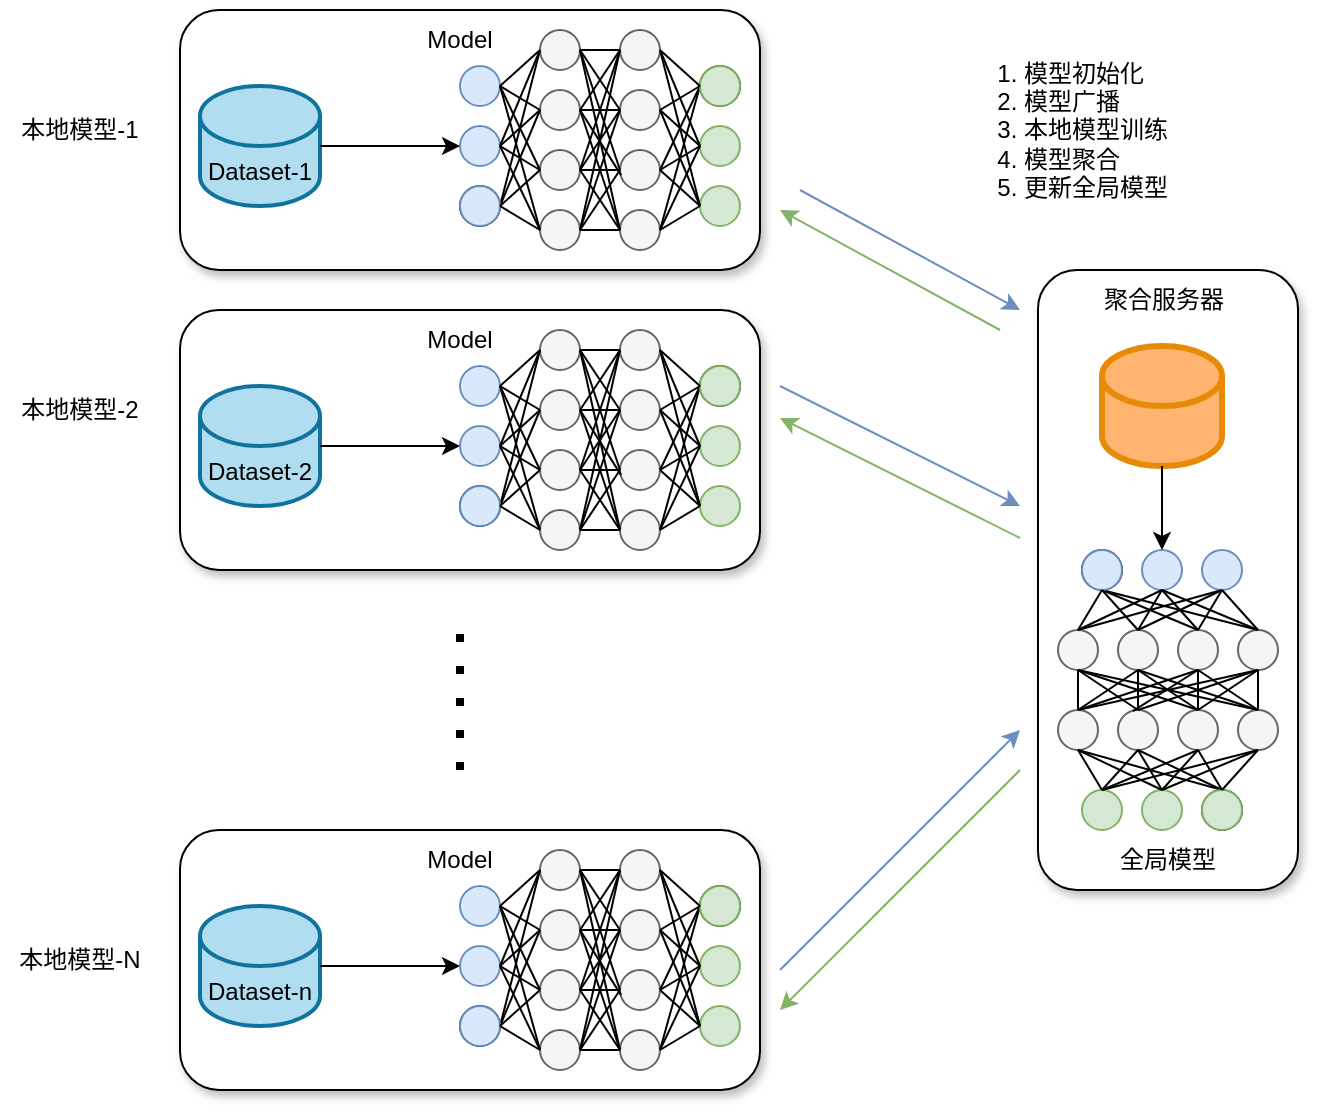 <mxfile version="24.3.1" type="github">
  <diagram name="第 1 页" id="-fBQ2Zc3S_zsf6xObRtY">
    <mxGraphModel dx="1207" dy="614" grid="1" gridSize="10" guides="1" tooltips="1" connect="1" arrows="1" fold="1" page="1" pageScale="1" pageWidth="827" pageHeight="1169" math="0" shadow="0">
      <root>
        <mxCell id="0" />
        <mxCell id="1" parent="0" />
        <mxCell id="BH2l4RqOd2dtc3u16TBg-314" value="" style="group" vertex="1" connectable="0" parent="1">
          <mxGeometry x="160" y="240" width="290" height="130" as="geometry" />
        </mxCell>
        <mxCell id="BH2l4RqOd2dtc3u16TBg-1" value="" style="rounded=1;whiteSpace=wrap;html=1;shadow=1;" vertex="1" parent="BH2l4RqOd2dtc3u16TBg-314">
          <mxGeometry width="290" height="130" as="geometry" />
        </mxCell>
        <mxCell id="BH2l4RqOd2dtc3u16TBg-194" value="" style="group" vertex="1" connectable="0" parent="BH2l4RqOd2dtc3u16TBg-314">
          <mxGeometry x="140" y="10" width="140" height="110" as="geometry" />
        </mxCell>
        <mxCell id="BH2l4RqOd2dtc3u16TBg-2" value="" style="ellipse;whiteSpace=wrap;html=1;aspect=fixed;fillColor=#dae8fc;strokeColor=#6c8ebf;" vertex="1" parent="BH2l4RqOd2dtc3u16TBg-194">
          <mxGeometry y="18" width="20" height="20" as="geometry" />
        </mxCell>
        <mxCell id="BH2l4RqOd2dtc3u16TBg-3" value="" style="ellipse;whiteSpace=wrap;html=1;aspect=fixed;fillColor=#dae8fc;strokeColor=#6c8ebf;" vertex="1" parent="BH2l4RqOd2dtc3u16TBg-194">
          <mxGeometry y="48" width="20" height="20" as="geometry" />
        </mxCell>
        <mxCell id="BH2l4RqOd2dtc3u16TBg-4" value="" style="ellipse;whiteSpace=wrap;html=1;aspect=fixed;" vertex="1" parent="BH2l4RqOd2dtc3u16TBg-194">
          <mxGeometry y="78" width="20" height="20" as="geometry" />
        </mxCell>
        <mxCell id="BH2l4RqOd2dtc3u16TBg-8" value="" style="ellipse;whiteSpace=wrap;html=1;aspect=fixed;fillColor=#f5f5f5;fontColor=#333333;strokeColor=#666666;" vertex="1" parent="BH2l4RqOd2dtc3u16TBg-194">
          <mxGeometry x="40" width="20" height="20" as="geometry" />
        </mxCell>
        <mxCell id="BH2l4RqOd2dtc3u16TBg-9" value="" style="ellipse;whiteSpace=wrap;html=1;aspect=fixed;fillColor=#f5f5f5;fontColor=#333333;strokeColor=#666666;" vertex="1" parent="BH2l4RqOd2dtc3u16TBg-194">
          <mxGeometry x="40" y="30" width="20" height="20" as="geometry" />
        </mxCell>
        <mxCell id="BH2l4RqOd2dtc3u16TBg-10" value="" style="ellipse;whiteSpace=wrap;html=1;aspect=fixed;fillColor=#f5f5f5;fontColor=#333333;strokeColor=#666666;" vertex="1" parent="BH2l4RqOd2dtc3u16TBg-194">
          <mxGeometry x="40" y="60" width="20" height="20" as="geometry" />
        </mxCell>
        <mxCell id="BH2l4RqOd2dtc3u16TBg-11" value="" style="ellipse;whiteSpace=wrap;html=1;aspect=fixed;fillColor=#f5f5f5;fontColor=#333333;strokeColor=#666666;" vertex="1" parent="BH2l4RqOd2dtc3u16TBg-194">
          <mxGeometry x="40" y="90" width="20" height="20" as="geometry" />
        </mxCell>
        <mxCell id="BH2l4RqOd2dtc3u16TBg-28" value="" style="endArrow=none;html=1;rounded=0;exitX=1;exitY=0.5;exitDx=0;exitDy=0;entryX=0;entryY=0.5;entryDx=0;entryDy=0;" edge="1" parent="BH2l4RqOd2dtc3u16TBg-194" source="BH2l4RqOd2dtc3u16TBg-2" target="BH2l4RqOd2dtc3u16TBg-8">
          <mxGeometry width="50" height="50" relative="1" as="geometry">
            <mxPoint x="-10" y="60" as="sourcePoint" />
            <mxPoint x="20" y="10" as="targetPoint" />
          </mxGeometry>
        </mxCell>
        <mxCell id="BH2l4RqOd2dtc3u16TBg-29" value="" style="endArrow=none;html=1;rounded=0;exitX=1;exitY=0.5;exitDx=0;exitDy=0;entryX=0;entryY=0.5;entryDx=0;entryDy=0;" edge="1" parent="BH2l4RqOd2dtc3u16TBg-194" source="BH2l4RqOd2dtc3u16TBg-2" target="BH2l4RqOd2dtc3u16TBg-9">
          <mxGeometry width="50" height="50" relative="1" as="geometry">
            <mxPoint x="30" y="40" as="sourcePoint" />
            <mxPoint x="50" y="20" as="targetPoint" />
          </mxGeometry>
        </mxCell>
        <mxCell id="BH2l4RqOd2dtc3u16TBg-30" value="" style="endArrow=none;html=1;rounded=0;exitX=1;exitY=0.5;exitDx=0;exitDy=0;entryX=0;entryY=0.5;entryDx=0;entryDy=0;" edge="1" parent="BH2l4RqOd2dtc3u16TBg-194" source="BH2l4RqOd2dtc3u16TBg-2" target="BH2l4RqOd2dtc3u16TBg-10">
          <mxGeometry width="50" height="50" relative="1" as="geometry">
            <mxPoint x="40" y="50" as="sourcePoint" />
            <mxPoint x="60" y="30" as="targetPoint" />
          </mxGeometry>
        </mxCell>
        <mxCell id="BH2l4RqOd2dtc3u16TBg-31" value="" style="endArrow=none;html=1;rounded=0;exitX=1;exitY=0.5;exitDx=0;exitDy=0;entryX=0;entryY=0.5;entryDx=0;entryDy=0;" edge="1" parent="BH2l4RqOd2dtc3u16TBg-194" source="BH2l4RqOd2dtc3u16TBg-2" target="BH2l4RqOd2dtc3u16TBg-11">
          <mxGeometry width="50" height="50" relative="1" as="geometry">
            <mxPoint x="30" y="40" as="sourcePoint" />
            <mxPoint x="50" y="80" as="targetPoint" />
          </mxGeometry>
        </mxCell>
        <mxCell id="BH2l4RqOd2dtc3u16TBg-32" value="" style="endArrow=none;html=1;rounded=0;exitX=1;exitY=0.5;exitDx=0;exitDy=0;entryX=0;entryY=0.5;entryDx=0;entryDy=0;" edge="1" parent="BH2l4RqOd2dtc3u16TBg-194" source="BH2l4RqOd2dtc3u16TBg-3" target="BH2l4RqOd2dtc3u16TBg-8">
          <mxGeometry width="50" height="50" relative="1" as="geometry">
            <mxPoint x="40" y="50" as="sourcePoint" />
            <mxPoint x="60" y="90" as="targetPoint" />
          </mxGeometry>
        </mxCell>
        <mxCell id="BH2l4RqOd2dtc3u16TBg-33" value="" style="endArrow=none;html=1;rounded=0;exitX=1;exitY=0.5;exitDx=0;exitDy=0;entryX=0;entryY=0.5;entryDx=0;entryDy=0;" edge="1" parent="BH2l4RqOd2dtc3u16TBg-194" source="BH2l4RqOd2dtc3u16TBg-3" target="BH2l4RqOd2dtc3u16TBg-9">
          <mxGeometry width="50" height="50" relative="1" as="geometry">
            <mxPoint x="50" y="60" as="sourcePoint" />
            <mxPoint x="70" y="100" as="targetPoint" />
          </mxGeometry>
        </mxCell>
        <mxCell id="BH2l4RqOd2dtc3u16TBg-34" value="" style="endArrow=none;html=1;rounded=0;entryX=0;entryY=0.5;entryDx=0;entryDy=0;exitX=1;exitY=0.5;exitDx=0;exitDy=0;" edge="1" parent="BH2l4RqOd2dtc3u16TBg-194" source="BH2l4RqOd2dtc3u16TBg-3" target="BH2l4RqOd2dtc3u16TBg-10">
          <mxGeometry width="50" height="50" relative="1" as="geometry">
            <mxPoint x="-30" y="80" as="sourcePoint" />
            <mxPoint x="80" y="110" as="targetPoint" />
          </mxGeometry>
        </mxCell>
        <mxCell id="BH2l4RqOd2dtc3u16TBg-35" value="" style="endArrow=none;html=1;rounded=0;entryX=0;entryY=0.5;entryDx=0;entryDy=0;exitX=1;exitY=0.5;exitDx=0;exitDy=0;" edge="1" parent="BH2l4RqOd2dtc3u16TBg-194" source="BH2l4RqOd2dtc3u16TBg-3" target="BH2l4RqOd2dtc3u16TBg-11">
          <mxGeometry width="50" height="50" relative="1" as="geometry">
            <mxPoint x="29" y="73" as="sourcePoint" />
            <mxPoint x="50" y="80" as="targetPoint" />
          </mxGeometry>
        </mxCell>
        <mxCell id="BH2l4RqOd2dtc3u16TBg-36" value="" style="endArrow=none;html=1;rounded=0;exitX=1;exitY=0.5;exitDx=0;exitDy=0;entryX=0;entryY=0.5;entryDx=0;entryDy=0;" edge="1" parent="BH2l4RqOd2dtc3u16TBg-194" source="BH2l4RqOd2dtc3u16TBg-4" target="BH2l4RqOd2dtc3u16TBg-8">
          <mxGeometry width="50" height="50" relative="1" as="geometry">
            <mxPoint x="39" y="83" as="sourcePoint" />
            <mxPoint x="60" y="90" as="targetPoint" />
          </mxGeometry>
        </mxCell>
        <mxCell id="BH2l4RqOd2dtc3u16TBg-37" value="" style="endArrow=none;html=1;rounded=0;exitX=1;exitY=0.5;exitDx=0;exitDy=0;entryX=0;entryY=0.5;entryDx=0;entryDy=0;" edge="1" parent="BH2l4RqOd2dtc3u16TBg-194" source="BH2l4RqOd2dtc3u16TBg-4" target="BH2l4RqOd2dtc3u16TBg-9">
          <mxGeometry width="50" height="50" relative="1" as="geometry">
            <mxPoint x="49" y="93" as="sourcePoint" />
            <mxPoint x="70" y="100" as="targetPoint" />
          </mxGeometry>
        </mxCell>
        <mxCell id="BH2l4RqOd2dtc3u16TBg-39" value="" style="ellipse;whiteSpace=wrap;html=1;aspect=fixed;fillColor=#dae8fc;strokeColor=#6c8ebf;" vertex="1" parent="BH2l4RqOd2dtc3u16TBg-194">
          <mxGeometry y="78" width="20" height="20" as="geometry" />
        </mxCell>
        <mxCell id="BH2l4RqOd2dtc3u16TBg-41" value="" style="endArrow=none;html=1;rounded=0;exitX=1;exitY=0.5;exitDx=0;exitDy=0;entryX=0;entryY=0.5;entryDx=0;entryDy=0;" edge="1" parent="BH2l4RqOd2dtc3u16TBg-194" source="BH2l4RqOd2dtc3u16TBg-39" target="BH2l4RqOd2dtc3u16TBg-10">
          <mxGeometry width="50" height="50" relative="1" as="geometry">
            <mxPoint x="30" y="40" as="sourcePoint" />
            <mxPoint x="50" y="110" as="targetPoint" />
          </mxGeometry>
        </mxCell>
        <mxCell id="BH2l4RqOd2dtc3u16TBg-42" value="" style="endArrow=none;html=1;rounded=0;exitX=1;exitY=0.5;exitDx=0;exitDy=0;entryX=0;entryY=0.5;entryDx=0;entryDy=0;" edge="1" parent="BH2l4RqOd2dtc3u16TBg-194" source="BH2l4RqOd2dtc3u16TBg-39" target="BH2l4RqOd2dtc3u16TBg-11">
          <mxGeometry width="50" height="50" relative="1" as="geometry">
            <mxPoint x="30" y="100" as="sourcePoint" />
            <mxPoint x="50" y="80" as="targetPoint" />
          </mxGeometry>
        </mxCell>
        <mxCell id="BH2l4RqOd2dtc3u16TBg-63" value="" style="group;rotation=-180;" vertex="1" connectable="0" parent="BH2l4RqOd2dtc3u16TBg-194">
          <mxGeometry x="80" width="60" height="110" as="geometry" />
        </mxCell>
        <mxCell id="BH2l4RqOd2dtc3u16TBg-43" value="" style="ellipse;whiteSpace=wrap;html=1;aspect=fixed;rotation=-180;fillColor=#d5e8d4;strokeColor=#82b366;" vertex="1" parent="BH2l4RqOd2dtc3u16TBg-63">
          <mxGeometry x="40" y="78" width="20" height="20" as="geometry" />
        </mxCell>
        <mxCell id="BH2l4RqOd2dtc3u16TBg-44" value="" style="ellipse;whiteSpace=wrap;html=1;aspect=fixed;rotation=-180;fillColor=#d5e8d4;strokeColor=#82b366;" vertex="1" parent="BH2l4RqOd2dtc3u16TBg-63">
          <mxGeometry x="40" y="48" width="20" height="20" as="geometry" />
        </mxCell>
        <mxCell id="BH2l4RqOd2dtc3u16TBg-45" value="" style="ellipse;whiteSpace=wrap;html=1;aspect=fixed;rotation=-180;" vertex="1" parent="BH2l4RqOd2dtc3u16TBg-63">
          <mxGeometry x="40" y="18" width="20" height="20" as="geometry" />
        </mxCell>
        <mxCell id="BH2l4RqOd2dtc3u16TBg-46" value="" style="ellipse;whiteSpace=wrap;html=1;aspect=fixed;rotation=-180;fillColor=#f5f5f5;fontColor=#333333;strokeColor=#666666;" vertex="1" parent="BH2l4RqOd2dtc3u16TBg-63">
          <mxGeometry y="90" width="20" height="20" as="geometry" />
        </mxCell>
        <mxCell id="BH2l4RqOd2dtc3u16TBg-47" value="" style="ellipse;whiteSpace=wrap;html=1;aspect=fixed;rotation=-180;fillColor=#f5f5f5;fontColor=#333333;strokeColor=#666666;" vertex="1" parent="BH2l4RqOd2dtc3u16TBg-63">
          <mxGeometry y="60" width="20" height="20" as="geometry" />
        </mxCell>
        <mxCell id="BH2l4RqOd2dtc3u16TBg-48" value="" style="ellipse;whiteSpace=wrap;html=1;aspect=fixed;rotation=-180;fillColor=#f5f5f5;fontColor=#333333;strokeColor=#666666;" vertex="1" parent="BH2l4RqOd2dtc3u16TBg-63">
          <mxGeometry y="30" width="20" height="20" as="geometry" />
        </mxCell>
        <mxCell id="BH2l4RqOd2dtc3u16TBg-49" value="" style="ellipse;whiteSpace=wrap;html=1;aspect=fixed;rotation=-180;fillColor=#f5f5f5;fontColor=#333333;strokeColor=#666666;" vertex="1" parent="BH2l4RqOd2dtc3u16TBg-63">
          <mxGeometry width="20" height="20" as="geometry" />
        </mxCell>
        <mxCell id="BH2l4RqOd2dtc3u16TBg-50" value="" style="endArrow=none;html=1;rounded=0;exitX=1;exitY=0.5;exitDx=0;exitDy=0;entryX=0;entryY=0.5;entryDx=0;entryDy=0;" edge="1" parent="BH2l4RqOd2dtc3u16TBg-63" source="BH2l4RqOd2dtc3u16TBg-43" target="BH2l4RqOd2dtc3u16TBg-46">
          <mxGeometry width="50" height="50" relative="1" as="geometry">
            <mxPoint x="70" y="50" as="sourcePoint" />
            <mxPoint x="40" y="100" as="targetPoint" />
          </mxGeometry>
        </mxCell>
        <mxCell id="BH2l4RqOd2dtc3u16TBg-51" value="" style="endArrow=none;html=1;rounded=0;exitX=1;exitY=0.5;exitDx=0;exitDy=0;entryX=0;entryY=0.5;entryDx=0;entryDy=0;" edge="1" parent="BH2l4RqOd2dtc3u16TBg-63" source="BH2l4RqOd2dtc3u16TBg-43" target="BH2l4RqOd2dtc3u16TBg-47">
          <mxGeometry width="50" height="50" relative="1" as="geometry">
            <mxPoint x="30" y="70" as="sourcePoint" />
            <mxPoint x="10" y="90" as="targetPoint" />
          </mxGeometry>
        </mxCell>
        <mxCell id="BH2l4RqOd2dtc3u16TBg-52" value="" style="endArrow=none;html=1;rounded=0;exitX=1;exitY=0.5;exitDx=0;exitDy=0;entryX=0;entryY=0.5;entryDx=0;entryDy=0;" edge="1" parent="BH2l4RqOd2dtc3u16TBg-63" source="BH2l4RqOd2dtc3u16TBg-43" target="BH2l4RqOd2dtc3u16TBg-48">
          <mxGeometry width="50" height="50" relative="1" as="geometry">
            <mxPoint x="20" y="60" as="sourcePoint" />
            <mxPoint y="80" as="targetPoint" />
          </mxGeometry>
        </mxCell>
        <mxCell id="BH2l4RqOd2dtc3u16TBg-53" value="" style="endArrow=none;html=1;rounded=0;exitX=1;exitY=0.5;exitDx=0;exitDy=0;entryX=0;entryY=0.5;entryDx=0;entryDy=0;" edge="1" parent="BH2l4RqOd2dtc3u16TBg-63" source="BH2l4RqOd2dtc3u16TBg-43" target="BH2l4RqOd2dtc3u16TBg-49">
          <mxGeometry width="50" height="50" relative="1" as="geometry">
            <mxPoint x="30" y="70" as="sourcePoint" />
            <mxPoint x="10" y="30" as="targetPoint" />
          </mxGeometry>
        </mxCell>
        <mxCell id="BH2l4RqOd2dtc3u16TBg-54" value="" style="endArrow=none;html=1;rounded=0;exitX=1;exitY=0.5;exitDx=0;exitDy=0;entryX=0;entryY=0.5;entryDx=0;entryDy=0;" edge="1" parent="BH2l4RqOd2dtc3u16TBg-63" source="BH2l4RqOd2dtc3u16TBg-44" target="BH2l4RqOd2dtc3u16TBg-46">
          <mxGeometry width="50" height="50" relative="1" as="geometry">
            <mxPoint x="20" y="60" as="sourcePoint" />
            <mxPoint y="20" as="targetPoint" />
          </mxGeometry>
        </mxCell>
        <mxCell id="BH2l4RqOd2dtc3u16TBg-55" value="" style="endArrow=none;html=1;rounded=0;exitX=1;exitY=0.5;exitDx=0;exitDy=0;entryX=0;entryY=0.5;entryDx=0;entryDy=0;" edge="1" parent="BH2l4RqOd2dtc3u16TBg-63" source="BH2l4RqOd2dtc3u16TBg-44" target="BH2l4RqOd2dtc3u16TBg-47">
          <mxGeometry width="50" height="50" relative="1" as="geometry">
            <mxPoint x="10" y="50" as="sourcePoint" />
            <mxPoint x="-10" y="10" as="targetPoint" />
          </mxGeometry>
        </mxCell>
        <mxCell id="BH2l4RqOd2dtc3u16TBg-56" value="" style="endArrow=none;html=1;rounded=0;entryX=0;entryY=0.5;entryDx=0;entryDy=0;exitX=1;exitY=0.5;exitDx=0;exitDy=0;" edge="1" parent="BH2l4RqOd2dtc3u16TBg-63" source="BH2l4RqOd2dtc3u16TBg-44" target="BH2l4RqOd2dtc3u16TBg-48">
          <mxGeometry width="50" height="50" relative="1" as="geometry">
            <mxPoint x="90" y="30" as="sourcePoint" />
            <mxPoint x="-20" as="targetPoint" />
          </mxGeometry>
        </mxCell>
        <mxCell id="BH2l4RqOd2dtc3u16TBg-57" value="" style="endArrow=none;html=1;rounded=0;entryX=0;entryY=0.5;entryDx=0;entryDy=0;exitX=1;exitY=0.5;exitDx=0;exitDy=0;" edge="1" parent="BH2l4RqOd2dtc3u16TBg-63" source="BH2l4RqOd2dtc3u16TBg-44" target="BH2l4RqOd2dtc3u16TBg-49">
          <mxGeometry width="50" height="50" relative="1" as="geometry">
            <mxPoint x="31" y="37" as="sourcePoint" />
            <mxPoint x="10" y="30" as="targetPoint" />
          </mxGeometry>
        </mxCell>
        <mxCell id="BH2l4RqOd2dtc3u16TBg-58" value="" style="endArrow=none;html=1;rounded=0;exitX=1;exitY=0.5;exitDx=0;exitDy=0;entryX=0;entryY=0.5;entryDx=0;entryDy=0;" edge="1" parent="BH2l4RqOd2dtc3u16TBg-63" source="BH2l4RqOd2dtc3u16TBg-45" target="BH2l4RqOd2dtc3u16TBg-46">
          <mxGeometry width="50" height="50" relative="1" as="geometry">
            <mxPoint x="21" y="27" as="sourcePoint" />
            <mxPoint y="20" as="targetPoint" />
          </mxGeometry>
        </mxCell>
        <mxCell id="BH2l4RqOd2dtc3u16TBg-59" value="" style="endArrow=none;html=1;rounded=0;exitX=1;exitY=0.5;exitDx=0;exitDy=0;entryX=0;entryY=0.5;entryDx=0;entryDy=0;" edge="1" parent="BH2l4RqOd2dtc3u16TBg-63" source="BH2l4RqOd2dtc3u16TBg-45" target="BH2l4RqOd2dtc3u16TBg-47">
          <mxGeometry width="50" height="50" relative="1" as="geometry">
            <mxPoint x="11" y="17" as="sourcePoint" />
            <mxPoint x="-10" y="10" as="targetPoint" />
          </mxGeometry>
        </mxCell>
        <mxCell id="BH2l4RqOd2dtc3u16TBg-60" value="" style="ellipse;whiteSpace=wrap;html=1;aspect=fixed;rotation=-180;fillColor=#d5e8d4;strokeColor=#82b366;" vertex="1" parent="BH2l4RqOd2dtc3u16TBg-63">
          <mxGeometry x="40" y="18" width="20" height="20" as="geometry" />
        </mxCell>
        <mxCell id="BH2l4RqOd2dtc3u16TBg-61" value="" style="endArrow=none;html=1;rounded=0;exitX=1;exitY=0.5;exitDx=0;exitDy=0;entryX=0;entryY=0.5;entryDx=0;entryDy=0;" edge="1" parent="BH2l4RqOd2dtc3u16TBg-63" source="BH2l4RqOd2dtc3u16TBg-60" target="BH2l4RqOd2dtc3u16TBg-48">
          <mxGeometry width="50" height="50" relative="1" as="geometry">
            <mxPoint x="30" y="70" as="sourcePoint" />
            <mxPoint x="10" as="targetPoint" />
          </mxGeometry>
        </mxCell>
        <mxCell id="BH2l4RqOd2dtc3u16TBg-62" value="" style="endArrow=none;html=1;rounded=0;exitX=1;exitY=0.5;exitDx=0;exitDy=0;entryX=0;entryY=0.5;entryDx=0;entryDy=0;" edge="1" parent="BH2l4RqOd2dtc3u16TBg-63" source="BH2l4RqOd2dtc3u16TBg-60" target="BH2l4RqOd2dtc3u16TBg-49">
          <mxGeometry width="50" height="50" relative="1" as="geometry">
            <mxPoint x="30" y="10" as="sourcePoint" />
            <mxPoint x="10" y="30" as="targetPoint" />
          </mxGeometry>
        </mxCell>
        <mxCell id="BH2l4RqOd2dtc3u16TBg-64" value="" style="endArrow=none;html=1;rounded=0;exitX=1;exitY=0.5;exitDx=0;exitDy=0;entryX=1;entryY=0.5;entryDx=0;entryDy=0;" edge="1" parent="BH2l4RqOd2dtc3u16TBg-194" source="BH2l4RqOd2dtc3u16TBg-8" target="BH2l4RqOd2dtc3u16TBg-49">
          <mxGeometry width="50" height="50" relative="1" as="geometry">
            <mxPoint x="50" y="90" as="sourcePoint" />
            <mxPoint x="100" y="40" as="targetPoint" />
          </mxGeometry>
        </mxCell>
        <mxCell id="BH2l4RqOd2dtc3u16TBg-65" value="" style="endArrow=none;html=1;rounded=0;exitX=1;exitY=0.5;exitDx=0;exitDy=0;entryX=1;entryY=0.5;entryDx=0;entryDy=0;" edge="1" parent="BH2l4RqOd2dtc3u16TBg-194" source="BH2l4RqOd2dtc3u16TBg-8" target="BH2l4RqOd2dtc3u16TBg-48">
          <mxGeometry width="50" height="50" relative="1" as="geometry">
            <mxPoint x="70" y="20" as="sourcePoint" />
            <mxPoint x="90" y="20" as="targetPoint" />
          </mxGeometry>
        </mxCell>
        <mxCell id="BH2l4RqOd2dtc3u16TBg-66" value="" style="endArrow=none;html=1;rounded=0;exitX=1;exitY=0.5;exitDx=0;exitDy=0;entryX=1;entryY=0.5;entryDx=0;entryDy=0;" edge="1" parent="BH2l4RqOd2dtc3u16TBg-194" source="BH2l4RqOd2dtc3u16TBg-8" target="BH2l4RqOd2dtc3u16TBg-47">
          <mxGeometry width="50" height="50" relative="1" as="geometry">
            <mxPoint x="80" y="30" as="sourcePoint" />
            <mxPoint x="100" y="30" as="targetPoint" />
          </mxGeometry>
        </mxCell>
        <mxCell id="BH2l4RqOd2dtc3u16TBg-67" value="" style="endArrow=none;html=1;rounded=0;exitX=1;exitY=0.5;exitDx=0;exitDy=0;entryX=1;entryY=0.5;entryDx=0;entryDy=0;" edge="1" parent="BH2l4RqOd2dtc3u16TBg-194" source="BH2l4RqOd2dtc3u16TBg-8" target="BH2l4RqOd2dtc3u16TBg-46">
          <mxGeometry width="50" height="50" relative="1" as="geometry">
            <mxPoint x="90" y="40" as="sourcePoint" />
            <mxPoint x="110" y="40" as="targetPoint" />
          </mxGeometry>
        </mxCell>
        <mxCell id="BH2l4RqOd2dtc3u16TBg-68" value="" style="endArrow=none;html=1;rounded=0;exitX=1;exitY=0.5;exitDx=0;exitDy=0;entryX=1;entryY=0.5;entryDx=0;entryDy=0;" edge="1" parent="BH2l4RqOd2dtc3u16TBg-194" source="BH2l4RqOd2dtc3u16TBg-9" target="BH2l4RqOd2dtc3u16TBg-49">
          <mxGeometry width="50" height="50" relative="1" as="geometry">
            <mxPoint x="100" y="50" as="sourcePoint" />
            <mxPoint x="120" y="50" as="targetPoint" />
          </mxGeometry>
        </mxCell>
        <mxCell id="BH2l4RqOd2dtc3u16TBg-69" value="" style="endArrow=none;html=1;rounded=0;exitX=1;exitY=0.5;exitDx=0;exitDy=0;entryX=1;entryY=0.5;entryDx=0;entryDy=0;" edge="1" parent="BH2l4RqOd2dtc3u16TBg-194" source="BH2l4RqOd2dtc3u16TBg-9" target="BH2l4RqOd2dtc3u16TBg-48">
          <mxGeometry width="50" height="50" relative="1" as="geometry">
            <mxPoint x="110" y="60" as="sourcePoint" />
            <mxPoint x="130" y="60" as="targetPoint" />
          </mxGeometry>
        </mxCell>
        <mxCell id="BH2l4RqOd2dtc3u16TBg-70" value="" style="endArrow=none;html=1;rounded=0;exitX=1;exitY=0.5;exitDx=0;exitDy=0;entryX=0.972;entryY=0.372;entryDx=0;entryDy=0;entryPerimeter=0;" edge="1" parent="BH2l4RqOd2dtc3u16TBg-194" source="BH2l4RqOd2dtc3u16TBg-9" target="BH2l4RqOd2dtc3u16TBg-47">
          <mxGeometry width="50" height="50" relative="1" as="geometry">
            <mxPoint x="60" y="59.72" as="sourcePoint" />
            <mxPoint x="80" y="59.72" as="targetPoint" />
          </mxGeometry>
        </mxCell>
        <mxCell id="BH2l4RqOd2dtc3u16TBg-71" value="" style="endArrow=none;html=1;rounded=0;exitX=1;exitY=0.5;exitDx=0;exitDy=0;entryX=1;entryY=0.5;entryDx=0;entryDy=0;" edge="1" parent="BH2l4RqOd2dtc3u16TBg-194" source="BH2l4RqOd2dtc3u16TBg-9" target="BH2l4RqOd2dtc3u16TBg-46">
          <mxGeometry width="50" height="50" relative="1" as="geometry">
            <mxPoint x="130" y="80" as="sourcePoint" />
            <mxPoint x="150" y="80" as="targetPoint" />
          </mxGeometry>
        </mxCell>
        <mxCell id="BH2l4RqOd2dtc3u16TBg-72" value="" style="endArrow=none;html=1;rounded=0;exitX=1;exitY=0.5;exitDx=0;exitDy=0;entryX=1;entryY=0.5;entryDx=0;entryDy=0;" edge="1" parent="BH2l4RqOd2dtc3u16TBg-194" source="BH2l4RqOd2dtc3u16TBg-10" target="BH2l4RqOd2dtc3u16TBg-49">
          <mxGeometry width="50" height="50" relative="1" as="geometry">
            <mxPoint x="70" y="50" as="sourcePoint" />
            <mxPoint x="90" y="110" as="targetPoint" />
          </mxGeometry>
        </mxCell>
        <mxCell id="BH2l4RqOd2dtc3u16TBg-73" value="" style="endArrow=none;html=1;rounded=0;exitX=1;exitY=0.5;exitDx=0;exitDy=0;entryX=1;entryY=0.5;entryDx=0;entryDy=0;" edge="1" parent="BH2l4RqOd2dtc3u16TBg-194" source="BH2l4RqOd2dtc3u16TBg-10" target="BH2l4RqOd2dtc3u16TBg-48">
          <mxGeometry width="50" height="50" relative="1" as="geometry">
            <mxPoint x="80" y="60" as="sourcePoint" />
            <mxPoint x="100" y="120" as="targetPoint" />
          </mxGeometry>
        </mxCell>
        <mxCell id="BH2l4RqOd2dtc3u16TBg-74" value="" style="endArrow=none;html=1;rounded=0;exitX=1;exitY=0.5;exitDx=0;exitDy=0;entryX=1;entryY=0.5;entryDx=0;entryDy=0;" edge="1" parent="BH2l4RqOd2dtc3u16TBg-194" source="BH2l4RqOd2dtc3u16TBg-10" target="BH2l4RqOd2dtc3u16TBg-47">
          <mxGeometry width="50" height="50" relative="1" as="geometry">
            <mxPoint x="90" y="70" as="sourcePoint" />
            <mxPoint x="110" y="130" as="targetPoint" />
          </mxGeometry>
        </mxCell>
        <mxCell id="BH2l4RqOd2dtc3u16TBg-75" value="" style="endArrow=none;html=1;rounded=0;exitX=1;exitY=0.5;exitDx=0;exitDy=0;entryX=1;entryY=0.5;entryDx=0;entryDy=0;" edge="1" parent="BH2l4RqOd2dtc3u16TBg-194" source="BH2l4RqOd2dtc3u16TBg-10" target="BH2l4RqOd2dtc3u16TBg-46">
          <mxGeometry width="50" height="50" relative="1" as="geometry">
            <mxPoint x="100" y="80" as="sourcePoint" />
            <mxPoint x="120" y="140" as="targetPoint" />
          </mxGeometry>
        </mxCell>
        <mxCell id="BH2l4RqOd2dtc3u16TBg-76" value="" style="endArrow=none;html=1;rounded=0;exitX=1;exitY=0.5;exitDx=0;exitDy=0;entryX=1;entryY=0.5;entryDx=0;entryDy=0;" edge="1" parent="BH2l4RqOd2dtc3u16TBg-194" source="BH2l4RqOd2dtc3u16TBg-11" target="BH2l4RqOd2dtc3u16TBg-46">
          <mxGeometry width="50" height="50" relative="1" as="geometry">
            <mxPoint x="110" y="90" as="sourcePoint" />
            <mxPoint x="130" y="150" as="targetPoint" />
          </mxGeometry>
        </mxCell>
        <mxCell id="BH2l4RqOd2dtc3u16TBg-77" value="" style="endArrow=none;html=1;rounded=0;exitX=1;exitY=0.5;exitDx=0;exitDy=0;entryX=1;entryY=0.5;entryDx=0;entryDy=0;" edge="1" parent="BH2l4RqOd2dtc3u16TBg-194" source="BH2l4RqOd2dtc3u16TBg-11" target="BH2l4RqOd2dtc3u16TBg-47">
          <mxGeometry width="50" height="50" relative="1" as="geometry">
            <mxPoint x="70" y="110" as="sourcePoint" />
            <mxPoint x="90" y="110" as="targetPoint" />
          </mxGeometry>
        </mxCell>
        <mxCell id="BH2l4RqOd2dtc3u16TBg-78" value="" style="endArrow=none;html=1;rounded=0;exitX=1;exitY=0.5;exitDx=0;exitDy=0;entryX=1;entryY=0.5;entryDx=0;entryDy=0;" edge="1" parent="BH2l4RqOd2dtc3u16TBg-194" source="BH2l4RqOd2dtc3u16TBg-11" target="BH2l4RqOd2dtc3u16TBg-48">
          <mxGeometry width="50" height="50" relative="1" as="geometry">
            <mxPoint x="80" y="120" as="sourcePoint" />
            <mxPoint x="100" y="120" as="targetPoint" />
          </mxGeometry>
        </mxCell>
        <mxCell id="BH2l4RqOd2dtc3u16TBg-79" value="" style="endArrow=none;html=1;rounded=0;exitX=1;exitY=0.5;exitDx=0;exitDy=0;entryX=1;entryY=0.5;entryDx=0;entryDy=0;" edge="1" parent="BH2l4RqOd2dtc3u16TBg-194" source="BH2l4RqOd2dtc3u16TBg-11" target="BH2l4RqOd2dtc3u16TBg-49">
          <mxGeometry width="50" height="50" relative="1" as="geometry">
            <mxPoint x="90" y="130" as="sourcePoint" />
            <mxPoint x="110" y="130" as="targetPoint" />
          </mxGeometry>
        </mxCell>
        <mxCell id="BH2l4RqOd2dtc3u16TBg-312" value="Dataset-1" style="shape=cylinder3;whiteSpace=wrap;html=1;boundedLbl=1;backgroundOutline=1;size=15;fillColor=#b1ddf0;strokeColor=#10739e;strokeWidth=2;" vertex="1" parent="BH2l4RqOd2dtc3u16TBg-314">
          <mxGeometry x="10" y="38" width="60" height="60" as="geometry" />
        </mxCell>
        <mxCell id="BH2l4RqOd2dtc3u16TBg-313" value="" style="endArrow=classic;html=1;rounded=0;exitX=1;exitY=0.5;exitDx=0;exitDy=0;exitPerimeter=0;entryX=0;entryY=0.5;entryDx=0;entryDy=0;" edge="1" parent="BH2l4RqOd2dtc3u16TBg-314" source="BH2l4RqOd2dtc3u16TBg-312" target="BH2l4RqOd2dtc3u16TBg-3">
          <mxGeometry width="50" height="50" relative="1" as="geometry">
            <mxPoint x="150" y="220" as="sourcePoint" />
            <mxPoint x="200" y="170" as="targetPoint" />
          </mxGeometry>
        </mxCell>
        <mxCell id="BH2l4RqOd2dtc3u16TBg-510" value="Model" style="text;html=1;align=center;verticalAlign=middle;whiteSpace=wrap;rounded=0;" vertex="1" parent="BH2l4RqOd2dtc3u16TBg-314">
          <mxGeometry x="110" width="60" height="30" as="geometry" />
        </mxCell>
        <mxCell id="BH2l4RqOd2dtc3u16TBg-316" value="" style="group" vertex="1" connectable="0" parent="1">
          <mxGeometry x="160" y="390" width="290" height="130" as="geometry" />
        </mxCell>
        <mxCell id="BH2l4RqOd2dtc3u16TBg-317" value="" style="rounded=1;whiteSpace=wrap;html=1;shadow=1;" vertex="1" parent="BH2l4RqOd2dtc3u16TBg-316">
          <mxGeometry width="290" height="130" as="geometry" />
        </mxCell>
        <mxCell id="BH2l4RqOd2dtc3u16TBg-318" value="" style="group" vertex="1" connectable="0" parent="BH2l4RqOd2dtc3u16TBg-316">
          <mxGeometry x="140" y="10" width="140" height="110" as="geometry" />
        </mxCell>
        <mxCell id="BH2l4RqOd2dtc3u16TBg-319" value="" style="ellipse;whiteSpace=wrap;html=1;aspect=fixed;fillColor=#dae8fc;strokeColor=#6c8ebf;" vertex="1" parent="BH2l4RqOd2dtc3u16TBg-318">
          <mxGeometry y="18" width="20" height="20" as="geometry" />
        </mxCell>
        <mxCell id="BH2l4RqOd2dtc3u16TBg-320" value="" style="ellipse;whiteSpace=wrap;html=1;aspect=fixed;fillColor=#dae8fc;strokeColor=#6c8ebf;" vertex="1" parent="BH2l4RqOd2dtc3u16TBg-318">
          <mxGeometry y="48" width="20" height="20" as="geometry" />
        </mxCell>
        <mxCell id="BH2l4RqOd2dtc3u16TBg-321" value="" style="ellipse;whiteSpace=wrap;html=1;aspect=fixed;" vertex="1" parent="BH2l4RqOd2dtc3u16TBg-318">
          <mxGeometry y="78" width="20" height="20" as="geometry" />
        </mxCell>
        <mxCell id="BH2l4RqOd2dtc3u16TBg-322" value="" style="ellipse;whiteSpace=wrap;html=1;aspect=fixed;fillColor=#f5f5f5;fontColor=#333333;strokeColor=#666666;" vertex="1" parent="BH2l4RqOd2dtc3u16TBg-318">
          <mxGeometry x="40" width="20" height="20" as="geometry" />
        </mxCell>
        <mxCell id="BH2l4RqOd2dtc3u16TBg-323" value="" style="ellipse;whiteSpace=wrap;html=1;aspect=fixed;fillColor=#f5f5f5;fontColor=#333333;strokeColor=#666666;" vertex="1" parent="BH2l4RqOd2dtc3u16TBg-318">
          <mxGeometry x="40" y="30" width="20" height="20" as="geometry" />
        </mxCell>
        <mxCell id="BH2l4RqOd2dtc3u16TBg-324" value="" style="ellipse;whiteSpace=wrap;html=1;aspect=fixed;fillColor=#f5f5f5;fontColor=#333333;strokeColor=#666666;" vertex="1" parent="BH2l4RqOd2dtc3u16TBg-318">
          <mxGeometry x="40" y="60" width="20" height="20" as="geometry" />
        </mxCell>
        <mxCell id="BH2l4RqOd2dtc3u16TBg-325" value="" style="ellipse;whiteSpace=wrap;html=1;aspect=fixed;fillColor=#f5f5f5;fontColor=#333333;strokeColor=#666666;" vertex="1" parent="BH2l4RqOd2dtc3u16TBg-318">
          <mxGeometry x="40" y="90" width="20" height="20" as="geometry" />
        </mxCell>
        <mxCell id="BH2l4RqOd2dtc3u16TBg-326" value="" style="endArrow=none;html=1;rounded=0;exitX=1;exitY=0.5;exitDx=0;exitDy=0;entryX=0;entryY=0.5;entryDx=0;entryDy=0;" edge="1" parent="BH2l4RqOd2dtc3u16TBg-318" source="BH2l4RqOd2dtc3u16TBg-319" target="BH2l4RqOd2dtc3u16TBg-322">
          <mxGeometry width="50" height="50" relative="1" as="geometry">
            <mxPoint x="-10" y="60" as="sourcePoint" />
            <mxPoint x="20" y="10" as="targetPoint" />
          </mxGeometry>
        </mxCell>
        <mxCell id="BH2l4RqOd2dtc3u16TBg-327" value="" style="endArrow=none;html=1;rounded=0;exitX=1;exitY=0.5;exitDx=0;exitDy=0;entryX=0;entryY=0.5;entryDx=0;entryDy=0;" edge="1" parent="BH2l4RqOd2dtc3u16TBg-318" source="BH2l4RqOd2dtc3u16TBg-319" target="BH2l4RqOd2dtc3u16TBg-323">
          <mxGeometry width="50" height="50" relative="1" as="geometry">
            <mxPoint x="30" y="40" as="sourcePoint" />
            <mxPoint x="50" y="20" as="targetPoint" />
          </mxGeometry>
        </mxCell>
        <mxCell id="BH2l4RqOd2dtc3u16TBg-328" value="" style="endArrow=none;html=1;rounded=0;exitX=1;exitY=0.5;exitDx=0;exitDy=0;entryX=0;entryY=0.5;entryDx=0;entryDy=0;" edge="1" parent="BH2l4RqOd2dtc3u16TBg-318" source="BH2l4RqOd2dtc3u16TBg-319" target="BH2l4RqOd2dtc3u16TBg-324">
          <mxGeometry width="50" height="50" relative="1" as="geometry">
            <mxPoint x="40" y="50" as="sourcePoint" />
            <mxPoint x="60" y="30" as="targetPoint" />
          </mxGeometry>
        </mxCell>
        <mxCell id="BH2l4RqOd2dtc3u16TBg-329" value="" style="endArrow=none;html=1;rounded=0;exitX=1;exitY=0.5;exitDx=0;exitDy=0;entryX=0;entryY=0.5;entryDx=0;entryDy=0;" edge="1" parent="BH2l4RqOd2dtc3u16TBg-318" source="BH2l4RqOd2dtc3u16TBg-319" target="BH2l4RqOd2dtc3u16TBg-325">
          <mxGeometry width="50" height="50" relative="1" as="geometry">
            <mxPoint x="30" y="40" as="sourcePoint" />
            <mxPoint x="50" y="80" as="targetPoint" />
          </mxGeometry>
        </mxCell>
        <mxCell id="BH2l4RqOd2dtc3u16TBg-330" value="" style="endArrow=none;html=1;rounded=0;exitX=1;exitY=0.5;exitDx=0;exitDy=0;entryX=0;entryY=0.5;entryDx=0;entryDy=0;" edge="1" parent="BH2l4RqOd2dtc3u16TBg-318" source="BH2l4RqOd2dtc3u16TBg-320" target="BH2l4RqOd2dtc3u16TBg-322">
          <mxGeometry width="50" height="50" relative="1" as="geometry">
            <mxPoint x="40" y="50" as="sourcePoint" />
            <mxPoint x="60" y="90" as="targetPoint" />
          </mxGeometry>
        </mxCell>
        <mxCell id="BH2l4RqOd2dtc3u16TBg-331" value="" style="endArrow=none;html=1;rounded=0;exitX=1;exitY=0.5;exitDx=0;exitDy=0;entryX=0;entryY=0.5;entryDx=0;entryDy=0;" edge="1" parent="BH2l4RqOd2dtc3u16TBg-318" source="BH2l4RqOd2dtc3u16TBg-320" target="BH2l4RqOd2dtc3u16TBg-323">
          <mxGeometry width="50" height="50" relative="1" as="geometry">
            <mxPoint x="50" y="60" as="sourcePoint" />
            <mxPoint x="70" y="100" as="targetPoint" />
          </mxGeometry>
        </mxCell>
        <mxCell id="BH2l4RqOd2dtc3u16TBg-332" value="" style="endArrow=none;html=1;rounded=0;entryX=0;entryY=0.5;entryDx=0;entryDy=0;exitX=1;exitY=0.5;exitDx=0;exitDy=0;" edge="1" parent="BH2l4RqOd2dtc3u16TBg-318" source="BH2l4RqOd2dtc3u16TBg-320" target="BH2l4RqOd2dtc3u16TBg-324">
          <mxGeometry width="50" height="50" relative="1" as="geometry">
            <mxPoint x="-30" y="80" as="sourcePoint" />
            <mxPoint x="80" y="110" as="targetPoint" />
          </mxGeometry>
        </mxCell>
        <mxCell id="BH2l4RqOd2dtc3u16TBg-333" value="" style="endArrow=none;html=1;rounded=0;entryX=0;entryY=0.5;entryDx=0;entryDy=0;exitX=1;exitY=0.5;exitDx=0;exitDy=0;" edge="1" parent="BH2l4RqOd2dtc3u16TBg-318" source="BH2l4RqOd2dtc3u16TBg-320" target="BH2l4RqOd2dtc3u16TBg-325">
          <mxGeometry width="50" height="50" relative="1" as="geometry">
            <mxPoint x="29" y="73" as="sourcePoint" />
            <mxPoint x="50" y="80" as="targetPoint" />
          </mxGeometry>
        </mxCell>
        <mxCell id="BH2l4RqOd2dtc3u16TBg-334" value="" style="endArrow=none;html=1;rounded=0;exitX=1;exitY=0.5;exitDx=0;exitDy=0;entryX=0;entryY=0.5;entryDx=0;entryDy=0;" edge="1" parent="BH2l4RqOd2dtc3u16TBg-318" source="BH2l4RqOd2dtc3u16TBg-321" target="BH2l4RqOd2dtc3u16TBg-322">
          <mxGeometry width="50" height="50" relative="1" as="geometry">
            <mxPoint x="39" y="83" as="sourcePoint" />
            <mxPoint x="60" y="90" as="targetPoint" />
          </mxGeometry>
        </mxCell>
        <mxCell id="BH2l4RqOd2dtc3u16TBg-335" value="" style="endArrow=none;html=1;rounded=0;exitX=1;exitY=0.5;exitDx=0;exitDy=0;entryX=0;entryY=0.5;entryDx=0;entryDy=0;" edge="1" parent="BH2l4RqOd2dtc3u16TBg-318" source="BH2l4RqOd2dtc3u16TBg-321" target="BH2l4RqOd2dtc3u16TBg-323">
          <mxGeometry width="50" height="50" relative="1" as="geometry">
            <mxPoint x="49" y="93" as="sourcePoint" />
            <mxPoint x="70" y="100" as="targetPoint" />
          </mxGeometry>
        </mxCell>
        <mxCell id="BH2l4RqOd2dtc3u16TBg-336" value="" style="ellipse;whiteSpace=wrap;html=1;aspect=fixed;fillColor=#dae8fc;strokeColor=#6c8ebf;" vertex="1" parent="BH2l4RqOd2dtc3u16TBg-318">
          <mxGeometry y="78" width="20" height="20" as="geometry" />
        </mxCell>
        <mxCell id="BH2l4RqOd2dtc3u16TBg-337" value="" style="endArrow=none;html=1;rounded=0;exitX=1;exitY=0.5;exitDx=0;exitDy=0;entryX=0;entryY=0.5;entryDx=0;entryDy=0;" edge="1" parent="BH2l4RqOd2dtc3u16TBg-318" source="BH2l4RqOd2dtc3u16TBg-336" target="BH2l4RqOd2dtc3u16TBg-324">
          <mxGeometry width="50" height="50" relative="1" as="geometry">
            <mxPoint x="30" y="40" as="sourcePoint" />
            <mxPoint x="50" y="110" as="targetPoint" />
          </mxGeometry>
        </mxCell>
        <mxCell id="BH2l4RqOd2dtc3u16TBg-338" value="" style="endArrow=none;html=1;rounded=0;exitX=1;exitY=0.5;exitDx=0;exitDy=0;entryX=0;entryY=0.5;entryDx=0;entryDy=0;" edge="1" parent="BH2l4RqOd2dtc3u16TBg-318" source="BH2l4RqOd2dtc3u16TBg-336" target="BH2l4RqOd2dtc3u16TBg-325">
          <mxGeometry width="50" height="50" relative="1" as="geometry">
            <mxPoint x="30" y="100" as="sourcePoint" />
            <mxPoint x="50" y="80" as="targetPoint" />
          </mxGeometry>
        </mxCell>
        <mxCell id="BH2l4RqOd2dtc3u16TBg-339" value="" style="group;rotation=-180;" vertex="1" connectable="0" parent="BH2l4RqOd2dtc3u16TBg-318">
          <mxGeometry x="80" width="60" height="110" as="geometry" />
        </mxCell>
        <mxCell id="BH2l4RqOd2dtc3u16TBg-340" value="" style="ellipse;whiteSpace=wrap;html=1;aspect=fixed;rotation=-180;fillColor=#d5e8d4;strokeColor=#82b366;" vertex="1" parent="BH2l4RqOd2dtc3u16TBg-339">
          <mxGeometry x="40" y="78" width="20" height="20" as="geometry" />
        </mxCell>
        <mxCell id="BH2l4RqOd2dtc3u16TBg-341" value="" style="ellipse;whiteSpace=wrap;html=1;aspect=fixed;rotation=-180;fillColor=#d5e8d4;strokeColor=#82b366;" vertex="1" parent="BH2l4RqOd2dtc3u16TBg-339">
          <mxGeometry x="40" y="48" width="20" height="20" as="geometry" />
        </mxCell>
        <mxCell id="BH2l4RqOd2dtc3u16TBg-342" value="" style="ellipse;whiteSpace=wrap;html=1;aspect=fixed;rotation=-180;" vertex="1" parent="BH2l4RqOd2dtc3u16TBg-339">
          <mxGeometry x="40" y="18" width="20" height="20" as="geometry" />
        </mxCell>
        <mxCell id="BH2l4RqOd2dtc3u16TBg-343" value="" style="ellipse;whiteSpace=wrap;html=1;aspect=fixed;rotation=-180;fillColor=#f5f5f5;fontColor=#333333;strokeColor=#666666;" vertex="1" parent="BH2l4RqOd2dtc3u16TBg-339">
          <mxGeometry y="90" width="20" height="20" as="geometry" />
        </mxCell>
        <mxCell id="BH2l4RqOd2dtc3u16TBg-344" value="" style="ellipse;whiteSpace=wrap;html=1;aspect=fixed;rotation=-180;fillColor=#f5f5f5;fontColor=#333333;strokeColor=#666666;" vertex="1" parent="BH2l4RqOd2dtc3u16TBg-339">
          <mxGeometry y="60" width="20" height="20" as="geometry" />
        </mxCell>
        <mxCell id="BH2l4RqOd2dtc3u16TBg-345" value="" style="ellipse;whiteSpace=wrap;html=1;aspect=fixed;rotation=-180;fillColor=#f5f5f5;fontColor=#333333;strokeColor=#666666;" vertex="1" parent="BH2l4RqOd2dtc3u16TBg-339">
          <mxGeometry y="30" width="20" height="20" as="geometry" />
        </mxCell>
        <mxCell id="BH2l4RqOd2dtc3u16TBg-346" value="" style="ellipse;whiteSpace=wrap;html=1;aspect=fixed;rotation=-180;fillColor=#f5f5f5;fontColor=#333333;strokeColor=#666666;" vertex="1" parent="BH2l4RqOd2dtc3u16TBg-339">
          <mxGeometry width="20" height="20" as="geometry" />
        </mxCell>
        <mxCell id="BH2l4RqOd2dtc3u16TBg-347" value="" style="endArrow=none;html=1;rounded=0;exitX=1;exitY=0.5;exitDx=0;exitDy=0;entryX=0;entryY=0.5;entryDx=0;entryDy=0;" edge="1" parent="BH2l4RqOd2dtc3u16TBg-339" source="BH2l4RqOd2dtc3u16TBg-340" target="BH2l4RqOd2dtc3u16TBg-343">
          <mxGeometry width="50" height="50" relative="1" as="geometry">
            <mxPoint x="70" y="50" as="sourcePoint" />
            <mxPoint x="40" y="100" as="targetPoint" />
          </mxGeometry>
        </mxCell>
        <mxCell id="BH2l4RqOd2dtc3u16TBg-348" value="" style="endArrow=none;html=1;rounded=0;exitX=1;exitY=0.5;exitDx=0;exitDy=0;entryX=0;entryY=0.5;entryDx=0;entryDy=0;" edge="1" parent="BH2l4RqOd2dtc3u16TBg-339" source="BH2l4RqOd2dtc3u16TBg-340" target="BH2l4RqOd2dtc3u16TBg-344">
          <mxGeometry width="50" height="50" relative="1" as="geometry">
            <mxPoint x="30" y="70" as="sourcePoint" />
            <mxPoint x="10" y="90" as="targetPoint" />
          </mxGeometry>
        </mxCell>
        <mxCell id="BH2l4RqOd2dtc3u16TBg-349" value="" style="endArrow=none;html=1;rounded=0;exitX=1;exitY=0.5;exitDx=0;exitDy=0;entryX=0;entryY=0.5;entryDx=0;entryDy=0;" edge="1" parent="BH2l4RqOd2dtc3u16TBg-339" source="BH2l4RqOd2dtc3u16TBg-340" target="BH2l4RqOd2dtc3u16TBg-345">
          <mxGeometry width="50" height="50" relative="1" as="geometry">
            <mxPoint x="20" y="60" as="sourcePoint" />
            <mxPoint y="80" as="targetPoint" />
          </mxGeometry>
        </mxCell>
        <mxCell id="BH2l4RqOd2dtc3u16TBg-350" value="" style="endArrow=none;html=1;rounded=0;exitX=1;exitY=0.5;exitDx=0;exitDy=0;entryX=0;entryY=0.5;entryDx=0;entryDy=0;" edge="1" parent="BH2l4RqOd2dtc3u16TBg-339" source="BH2l4RqOd2dtc3u16TBg-340" target="BH2l4RqOd2dtc3u16TBg-346">
          <mxGeometry width="50" height="50" relative="1" as="geometry">
            <mxPoint x="30" y="70" as="sourcePoint" />
            <mxPoint x="10" y="30" as="targetPoint" />
          </mxGeometry>
        </mxCell>
        <mxCell id="BH2l4RqOd2dtc3u16TBg-351" value="" style="endArrow=none;html=1;rounded=0;exitX=1;exitY=0.5;exitDx=0;exitDy=0;entryX=0;entryY=0.5;entryDx=0;entryDy=0;" edge="1" parent="BH2l4RqOd2dtc3u16TBg-339" source="BH2l4RqOd2dtc3u16TBg-341" target="BH2l4RqOd2dtc3u16TBg-343">
          <mxGeometry width="50" height="50" relative="1" as="geometry">
            <mxPoint x="20" y="60" as="sourcePoint" />
            <mxPoint y="20" as="targetPoint" />
          </mxGeometry>
        </mxCell>
        <mxCell id="BH2l4RqOd2dtc3u16TBg-352" value="" style="endArrow=none;html=1;rounded=0;exitX=1;exitY=0.5;exitDx=0;exitDy=0;entryX=0;entryY=0.5;entryDx=0;entryDy=0;" edge="1" parent="BH2l4RqOd2dtc3u16TBg-339" source="BH2l4RqOd2dtc3u16TBg-341" target="BH2l4RqOd2dtc3u16TBg-344">
          <mxGeometry width="50" height="50" relative="1" as="geometry">
            <mxPoint x="10" y="50" as="sourcePoint" />
            <mxPoint x="-10" y="10" as="targetPoint" />
          </mxGeometry>
        </mxCell>
        <mxCell id="BH2l4RqOd2dtc3u16TBg-353" value="" style="endArrow=none;html=1;rounded=0;entryX=0;entryY=0.5;entryDx=0;entryDy=0;exitX=1;exitY=0.5;exitDx=0;exitDy=0;" edge="1" parent="BH2l4RqOd2dtc3u16TBg-339" source="BH2l4RqOd2dtc3u16TBg-341" target="BH2l4RqOd2dtc3u16TBg-345">
          <mxGeometry width="50" height="50" relative="1" as="geometry">
            <mxPoint x="90" y="30" as="sourcePoint" />
            <mxPoint x="-20" as="targetPoint" />
          </mxGeometry>
        </mxCell>
        <mxCell id="BH2l4RqOd2dtc3u16TBg-354" value="" style="endArrow=none;html=1;rounded=0;entryX=0;entryY=0.5;entryDx=0;entryDy=0;exitX=1;exitY=0.5;exitDx=0;exitDy=0;" edge="1" parent="BH2l4RqOd2dtc3u16TBg-339" source="BH2l4RqOd2dtc3u16TBg-341" target="BH2l4RqOd2dtc3u16TBg-346">
          <mxGeometry width="50" height="50" relative="1" as="geometry">
            <mxPoint x="31" y="37" as="sourcePoint" />
            <mxPoint x="10" y="30" as="targetPoint" />
          </mxGeometry>
        </mxCell>
        <mxCell id="BH2l4RqOd2dtc3u16TBg-355" value="" style="endArrow=none;html=1;rounded=0;exitX=1;exitY=0.5;exitDx=0;exitDy=0;entryX=0;entryY=0.5;entryDx=0;entryDy=0;" edge="1" parent="BH2l4RqOd2dtc3u16TBg-339" source="BH2l4RqOd2dtc3u16TBg-342" target="BH2l4RqOd2dtc3u16TBg-343">
          <mxGeometry width="50" height="50" relative="1" as="geometry">
            <mxPoint x="21" y="27" as="sourcePoint" />
            <mxPoint y="20" as="targetPoint" />
          </mxGeometry>
        </mxCell>
        <mxCell id="BH2l4RqOd2dtc3u16TBg-356" value="" style="endArrow=none;html=1;rounded=0;exitX=1;exitY=0.5;exitDx=0;exitDy=0;entryX=0;entryY=0.5;entryDx=0;entryDy=0;" edge="1" parent="BH2l4RqOd2dtc3u16TBg-339" source="BH2l4RqOd2dtc3u16TBg-342" target="BH2l4RqOd2dtc3u16TBg-344">
          <mxGeometry width="50" height="50" relative="1" as="geometry">
            <mxPoint x="11" y="17" as="sourcePoint" />
            <mxPoint x="-10" y="10" as="targetPoint" />
          </mxGeometry>
        </mxCell>
        <mxCell id="BH2l4RqOd2dtc3u16TBg-357" value="" style="ellipse;whiteSpace=wrap;html=1;aspect=fixed;rotation=-180;fillColor=#d5e8d4;strokeColor=#82b366;" vertex="1" parent="BH2l4RqOd2dtc3u16TBg-339">
          <mxGeometry x="40" y="18" width="20" height="20" as="geometry" />
        </mxCell>
        <mxCell id="BH2l4RqOd2dtc3u16TBg-358" value="" style="endArrow=none;html=1;rounded=0;exitX=1;exitY=0.5;exitDx=0;exitDy=0;entryX=0;entryY=0.5;entryDx=0;entryDy=0;" edge="1" parent="BH2l4RqOd2dtc3u16TBg-339" source="BH2l4RqOd2dtc3u16TBg-357" target="BH2l4RqOd2dtc3u16TBg-345">
          <mxGeometry width="50" height="50" relative="1" as="geometry">
            <mxPoint x="30" y="70" as="sourcePoint" />
            <mxPoint x="10" as="targetPoint" />
          </mxGeometry>
        </mxCell>
        <mxCell id="BH2l4RqOd2dtc3u16TBg-359" value="" style="endArrow=none;html=1;rounded=0;exitX=1;exitY=0.5;exitDx=0;exitDy=0;entryX=0;entryY=0.5;entryDx=0;entryDy=0;" edge="1" parent="BH2l4RqOd2dtc3u16TBg-339" source="BH2l4RqOd2dtc3u16TBg-357" target="BH2l4RqOd2dtc3u16TBg-346">
          <mxGeometry width="50" height="50" relative="1" as="geometry">
            <mxPoint x="30" y="10" as="sourcePoint" />
            <mxPoint x="10" y="30" as="targetPoint" />
          </mxGeometry>
        </mxCell>
        <mxCell id="BH2l4RqOd2dtc3u16TBg-360" value="" style="endArrow=none;html=1;rounded=0;exitX=1;exitY=0.5;exitDx=0;exitDy=0;entryX=1;entryY=0.5;entryDx=0;entryDy=0;" edge="1" parent="BH2l4RqOd2dtc3u16TBg-318" source="BH2l4RqOd2dtc3u16TBg-322" target="BH2l4RqOd2dtc3u16TBg-346">
          <mxGeometry width="50" height="50" relative="1" as="geometry">
            <mxPoint x="50" y="90" as="sourcePoint" />
            <mxPoint x="100" y="40" as="targetPoint" />
          </mxGeometry>
        </mxCell>
        <mxCell id="BH2l4RqOd2dtc3u16TBg-361" value="" style="endArrow=none;html=1;rounded=0;exitX=1;exitY=0.5;exitDx=0;exitDy=0;entryX=1;entryY=0.5;entryDx=0;entryDy=0;" edge="1" parent="BH2l4RqOd2dtc3u16TBg-318" source="BH2l4RqOd2dtc3u16TBg-322" target="BH2l4RqOd2dtc3u16TBg-345">
          <mxGeometry width="50" height="50" relative="1" as="geometry">
            <mxPoint x="70" y="20" as="sourcePoint" />
            <mxPoint x="90" y="20" as="targetPoint" />
          </mxGeometry>
        </mxCell>
        <mxCell id="BH2l4RqOd2dtc3u16TBg-362" value="" style="endArrow=none;html=1;rounded=0;exitX=1;exitY=0.5;exitDx=0;exitDy=0;entryX=1;entryY=0.5;entryDx=0;entryDy=0;" edge="1" parent="BH2l4RqOd2dtc3u16TBg-318" source="BH2l4RqOd2dtc3u16TBg-322" target="BH2l4RqOd2dtc3u16TBg-344">
          <mxGeometry width="50" height="50" relative="1" as="geometry">
            <mxPoint x="80" y="30" as="sourcePoint" />
            <mxPoint x="100" y="30" as="targetPoint" />
          </mxGeometry>
        </mxCell>
        <mxCell id="BH2l4RqOd2dtc3u16TBg-363" value="" style="endArrow=none;html=1;rounded=0;exitX=1;exitY=0.5;exitDx=0;exitDy=0;entryX=1;entryY=0.5;entryDx=0;entryDy=0;" edge="1" parent="BH2l4RqOd2dtc3u16TBg-318" source="BH2l4RqOd2dtc3u16TBg-322" target="BH2l4RqOd2dtc3u16TBg-343">
          <mxGeometry width="50" height="50" relative="1" as="geometry">
            <mxPoint x="90" y="40" as="sourcePoint" />
            <mxPoint x="110" y="40" as="targetPoint" />
          </mxGeometry>
        </mxCell>
        <mxCell id="BH2l4RqOd2dtc3u16TBg-364" value="" style="endArrow=none;html=1;rounded=0;exitX=1;exitY=0.5;exitDx=0;exitDy=0;entryX=1;entryY=0.5;entryDx=0;entryDy=0;" edge="1" parent="BH2l4RqOd2dtc3u16TBg-318" source="BH2l4RqOd2dtc3u16TBg-323" target="BH2l4RqOd2dtc3u16TBg-346">
          <mxGeometry width="50" height="50" relative="1" as="geometry">
            <mxPoint x="100" y="50" as="sourcePoint" />
            <mxPoint x="120" y="50" as="targetPoint" />
          </mxGeometry>
        </mxCell>
        <mxCell id="BH2l4RqOd2dtc3u16TBg-365" value="" style="endArrow=none;html=1;rounded=0;exitX=1;exitY=0.5;exitDx=0;exitDy=0;entryX=1;entryY=0.5;entryDx=0;entryDy=0;" edge="1" parent="BH2l4RqOd2dtc3u16TBg-318" source="BH2l4RqOd2dtc3u16TBg-323" target="BH2l4RqOd2dtc3u16TBg-345">
          <mxGeometry width="50" height="50" relative="1" as="geometry">
            <mxPoint x="110" y="60" as="sourcePoint" />
            <mxPoint x="130" y="60" as="targetPoint" />
          </mxGeometry>
        </mxCell>
        <mxCell id="BH2l4RqOd2dtc3u16TBg-366" value="" style="endArrow=none;html=1;rounded=0;exitX=1;exitY=0.5;exitDx=0;exitDy=0;entryX=0.972;entryY=0.372;entryDx=0;entryDy=0;entryPerimeter=0;" edge="1" parent="BH2l4RqOd2dtc3u16TBg-318" source="BH2l4RqOd2dtc3u16TBg-323" target="BH2l4RqOd2dtc3u16TBg-344">
          <mxGeometry width="50" height="50" relative="1" as="geometry">
            <mxPoint x="60" y="59.72" as="sourcePoint" />
            <mxPoint x="80" y="59.72" as="targetPoint" />
          </mxGeometry>
        </mxCell>
        <mxCell id="BH2l4RqOd2dtc3u16TBg-367" value="" style="endArrow=none;html=1;rounded=0;exitX=1;exitY=0.5;exitDx=0;exitDy=0;entryX=1;entryY=0.5;entryDx=0;entryDy=0;" edge="1" parent="BH2l4RqOd2dtc3u16TBg-318" source="BH2l4RqOd2dtc3u16TBg-323" target="BH2l4RqOd2dtc3u16TBg-343">
          <mxGeometry width="50" height="50" relative="1" as="geometry">
            <mxPoint x="130" y="80" as="sourcePoint" />
            <mxPoint x="150" y="80" as="targetPoint" />
          </mxGeometry>
        </mxCell>
        <mxCell id="BH2l4RqOd2dtc3u16TBg-368" value="" style="endArrow=none;html=1;rounded=0;exitX=1;exitY=0.5;exitDx=0;exitDy=0;entryX=1;entryY=0.5;entryDx=0;entryDy=0;" edge="1" parent="BH2l4RqOd2dtc3u16TBg-318" source="BH2l4RqOd2dtc3u16TBg-324" target="BH2l4RqOd2dtc3u16TBg-346">
          <mxGeometry width="50" height="50" relative="1" as="geometry">
            <mxPoint x="70" y="50" as="sourcePoint" />
            <mxPoint x="90" y="110" as="targetPoint" />
          </mxGeometry>
        </mxCell>
        <mxCell id="BH2l4RqOd2dtc3u16TBg-369" value="" style="endArrow=none;html=1;rounded=0;exitX=1;exitY=0.5;exitDx=0;exitDy=0;entryX=1;entryY=0.5;entryDx=0;entryDy=0;" edge="1" parent="BH2l4RqOd2dtc3u16TBg-318" source="BH2l4RqOd2dtc3u16TBg-324" target="BH2l4RqOd2dtc3u16TBg-345">
          <mxGeometry width="50" height="50" relative="1" as="geometry">
            <mxPoint x="80" y="60" as="sourcePoint" />
            <mxPoint x="100" y="120" as="targetPoint" />
          </mxGeometry>
        </mxCell>
        <mxCell id="BH2l4RqOd2dtc3u16TBg-370" value="" style="endArrow=none;html=1;rounded=0;exitX=1;exitY=0.5;exitDx=0;exitDy=0;entryX=1;entryY=0.5;entryDx=0;entryDy=0;" edge="1" parent="BH2l4RqOd2dtc3u16TBg-318" source="BH2l4RqOd2dtc3u16TBg-324" target="BH2l4RqOd2dtc3u16TBg-344">
          <mxGeometry width="50" height="50" relative="1" as="geometry">
            <mxPoint x="90" y="70" as="sourcePoint" />
            <mxPoint x="110" y="130" as="targetPoint" />
          </mxGeometry>
        </mxCell>
        <mxCell id="BH2l4RqOd2dtc3u16TBg-371" value="" style="endArrow=none;html=1;rounded=0;exitX=1;exitY=0.5;exitDx=0;exitDy=0;entryX=1;entryY=0.5;entryDx=0;entryDy=0;" edge="1" parent="BH2l4RqOd2dtc3u16TBg-318" source="BH2l4RqOd2dtc3u16TBg-324" target="BH2l4RqOd2dtc3u16TBg-343">
          <mxGeometry width="50" height="50" relative="1" as="geometry">
            <mxPoint x="100" y="80" as="sourcePoint" />
            <mxPoint x="120" y="140" as="targetPoint" />
          </mxGeometry>
        </mxCell>
        <mxCell id="BH2l4RqOd2dtc3u16TBg-372" value="" style="endArrow=none;html=1;rounded=0;exitX=1;exitY=0.5;exitDx=0;exitDy=0;entryX=1;entryY=0.5;entryDx=0;entryDy=0;" edge="1" parent="BH2l4RqOd2dtc3u16TBg-318" source="BH2l4RqOd2dtc3u16TBg-325" target="BH2l4RqOd2dtc3u16TBg-343">
          <mxGeometry width="50" height="50" relative="1" as="geometry">
            <mxPoint x="110" y="90" as="sourcePoint" />
            <mxPoint x="130" y="150" as="targetPoint" />
          </mxGeometry>
        </mxCell>
        <mxCell id="BH2l4RqOd2dtc3u16TBg-373" value="" style="endArrow=none;html=1;rounded=0;exitX=1;exitY=0.5;exitDx=0;exitDy=0;entryX=1;entryY=0.5;entryDx=0;entryDy=0;" edge="1" parent="BH2l4RqOd2dtc3u16TBg-318" source="BH2l4RqOd2dtc3u16TBg-325" target="BH2l4RqOd2dtc3u16TBg-344">
          <mxGeometry width="50" height="50" relative="1" as="geometry">
            <mxPoint x="70" y="110" as="sourcePoint" />
            <mxPoint x="90" y="110" as="targetPoint" />
          </mxGeometry>
        </mxCell>
        <mxCell id="BH2l4RqOd2dtc3u16TBg-374" value="" style="endArrow=none;html=1;rounded=0;exitX=1;exitY=0.5;exitDx=0;exitDy=0;entryX=1;entryY=0.5;entryDx=0;entryDy=0;" edge="1" parent="BH2l4RqOd2dtc3u16TBg-318" source="BH2l4RqOd2dtc3u16TBg-325" target="BH2l4RqOd2dtc3u16TBg-345">
          <mxGeometry width="50" height="50" relative="1" as="geometry">
            <mxPoint x="80" y="120" as="sourcePoint" />
            <mxPoint x="100" y="120" as="targetPoint" />
          </mxGeometry>
        </mxCell>
        <mxCell id="BH2l4RqOd2dtc3u16TBg-375" value="" style="endArrow=none;html=1;rounded=0;exitX=1;exitY=0.5;exitDx=0;exitDy=0;entryX=1;entryY=0.5;entryDx=0;entryDy=0;" edge="1" parent="BH2l4RqOd2dtc3u16TBg-318" source="BH2l4RqOd2dtc3u16TBg-325" target="BH2l4RqOd2dtc3u16TBg-346">
          <mxGeometry width="50" height="50" relative="1" as="geometry">
            <mxPoint x="90" y="130" as="sourcePoint" />
            <mxPoint x="110" y="130" as="targetPoint" />
          </mxGeometry>
        </mxCell>
        <mxCell id="BH2l4RqOd2dtc3u16TBg-376" value="Dataset-2" style="shape=cylinder3;whiteSpace=wrap;html=1;boundedLbl=1;backgroundOutline=1;size=15;fillColor=#b1ddf0;strokeColor=#10739e;strokeWidth=2;" vertex="1" parent="BH2l4RqOd2dtc3u16TBg-316">
          <mxGeometry x="10" y="38" width="60" height="60" as="geometry" />
        </mxCell>
        <mxCell id="BH2l4RqOd2dtc3u16TBg-377" value="" style="endArrow=classic;html=1;rounded=0;exitX=1;exitY=0.5;exitDx=0;exitDy=0;exitPerimeter=0;entryX=0;entryY=0.5;entryDx=0;entryDy=0;" edge="1" parent="BH2l4RqOd2dtc3u16TBg-316" source="BH2l4RqOd2dtc3u16TBg-376" target="BH2l4RqOd2dtc3u16TBg-320">
          <mxGeometry width="50" height="50" relative="1" as="geometry">
            <mxPoint x="150" y="220" as="sourcePoint" />
            <mxPoint x="200" y="170" as="targetPoint" />
          </mxGeometry>
        </mxCell>
        <mxCell id="BH2l4RqOd2dtc3u16TBg-638" value="Model" style="text;html=1;align=center;verticalAlign=middle;whiteSpace=wrap;rounded=0;" vertex="1" parent="BH2l4RqOd2dtc3u16TBg-316">
          <mxGeometry x="110" width="60" height="30" as="geometry" />
        </mxCell>
        <mxCell id="BH2l4RqOd2dtc3u16TBg-378" value="" style="group" vertex="1" connectable="0" parent="1">
          <mxGeometry x="160" y="650" width="290" height="130" as="geometry" />
        </mxCell>
        <mxCell id="BH2l4RqOd2dtc3u16TBg-379" value="" style="rounded=1;whiteSpace=wrap;html=1;shadow=1;" vertex="1" parent="BH2l4RqOd2dtc3u16TBg-378">
          <mxGeometry width="290" height="130" as="geometry" />
        </mxCell>
        <mxCell id="BH2l4RqOd2dtc3u16TBg-380" value="" style="group" vertex="1" connectable="0" parent="BH2l4RqOd2dtc3u16TBg-378">
          <mxGeometry x="140" y="10" width="140" height="110" as="geometry" />
        </mxCell>
        <mxCell id="BH2l4RqOd2dtc3u16TBg-381" value="" style="ellipse;whiteSpace=wrap;html=1;aspect=fixed;fillColor=#dae8fc;strokeColor=#6c8ebf;" vertex="1" parent="BH2l4RqOd2dtc3u16TBg-380">
          <mxGeometry y="18" width="20" height="20" as="geometry" />
        </mxCell>
        <mxCell id="BH2l4RqOd2dtc3u16TBg-382" value="" style="ellipse;whiteSpace=wrap;html=1;aspect=fixed;fillColor=#dae8fc;strokeColor=#6c8ebf;" vertex="1" parent="BH2l4RqOd2dtc3u16TBg-380">
          <mxGeometry y="48" width="20" height="20" as="geometry" />
        </mxCell>
        <mxCell id="BH2l4RqOd2dtc3u16TBg-383" value="" style="ellipse;whiteSpace=wrap;html=1;aspect=fixed;" vertex="1" parent="BH2l4RqOd2dtc3u16TBg-380">
          <mxGeometry y="78" width="20" height="20" as="geometry" />
        </mxCell>
        <mxCell id="BH2l4RqOd2dtc3u16TBg-384" value="" style="ellipse;whiteSpace=wrap;html=1;aspect=fixed;fillColor=#f5f5f5;fontColor=#333333;strokeColor=#666666;" vertex="1" parent="BH2l4RqOd2dtc3u16TBg-380">
          <mxGeometry x="40" width="20" height="20" as="geometry" />
        </mxCell>
        <mxCell id="BH2l4RqOd2dtc3u16TBg-385" value="" style="ellipse;whiteSpace=wrap;html=1;aspect=fixed;fillColor=#f5f5f5;fontColor=#333333;strokeColor=#666666;" vertex="1" parent="BH2l4RqOd2dtc3u16TBg-380">
          <mxGeometry x="40" y="30" width="20" height="20" as="geometry" />
        </mxCell>
        <mxCell id="BH2l4RqOd2dtc3u16TBg-386" value="" style="ellipse;whiteSpace=wrap;html=1;aspect=fixed;fillColor=#f5f5f5;fontColor=#333333;strokeColor=#666666;" vertex="1" parent="BH2l4RqOd2dtc3u16TBg-380">
          <mxGeometry x="40" y="60" width="20" height="20" as="geometry" />
        </mxCell>
        <mxCell id="BH2l4RqOd2dtc3u16TBg-387" value="" style="ellipse;whiteSpace=wrap;html=1;aspect=fixed;fillColor=#f5f5f5;fontColor=#333333;strokeColor=#666666;" vertex="1" parent="BH2l4RqOd2dtc3u16TBg-380">
          <mxGeometry x="40" y="90" width="20" height="20" as="geometry" />
        </mxCell>
        <mxCell id="BH2l4RqOd2dtc3u16TBg-388" value="" style="endArrow=none;html=1;rounded=0;exitX=1;exitY=0.5;exitDx=0;exitDy=0;entryX=0;entryY=0.5;entryDx=0;entryDy=0;" edge="1" parent="BH2l4RqOd2dtc3u16TBg-380" source="BH2l4RqOd2dtc3u16TBg-381" target="BH2l4RqOd2dtc3u16TBg-384">
          <mxGeometry width="50" height="50" relative="1" as="geometry">
            <mxPoint x="-10" y="60" as="sourcePoint" />
            <mxPoint x="20" y="10" as="targetPoint" />
          </mxGeometry>
        </mxCell>
        <mxCell id="BH2l4RqOd2dtc3u16TBg-389" value="" style="endArrow=none;html=1;rounded=0;exitX=1;exitY=0.5;exitDx=0;exitDy=0;entryX=0;entryY=0.5;entryDx=0;entryDy=0;" edge="1" parent="BH2l4RqOd2dtc3u16TBg-380" source="BH2l4RqOd2dtc3u16TBg-381" target="BH2l4RqOd2dtc3u16TBg-385">
          <mxGeometry width="50" height="50" relative="1" as="geometry">
            <mxPoint x="30" y="40" as="sourcePoint" />
            <mxPoint x="50" y="20" as="targetPoint" />
          </mxGeometry>
        </mxCell>
        <mxCell id="BH2l4RqOd2dtc3u16TBg-390" value="" style="endArrow=none;html=1;rounded=0;exitX=1;exitY=0.5;exitDx=0;exitDy=0;entryX=0;entryY=0.5;entryDx=0;entryDy=0;" edge="1" parent="BH2l4RqOd2dtc3u16TBg-380" source="BH2l4RqOd2dtc3u16TBg-381" target="BH2l4RqOd2dtc3u16TBg-386">
          <mxGeometry width="50" height="50" relative="1" as="geometry">
            <mxPoint x="40" y="50" as="sourcePoint" />
            <mxPoint x="60" y="30" as="targetPoint" />
          </mxGeometry>
        </mxCell>
        <mxCell id="BH2l4RqOd2dtc3u16TBg-391" value="" style="endArrow=none;html=1;rounded=0;exitX=1;exitY=0.5;exitDx=0;exitDy=0;entryX=0;entryY=0.5;entryDx=0;entryDy=0;" edge="1" parent="BH2l4RqOd2dtc3u16TBg-380" source="BH2l4RqOd2dtc3u16TBg-381" target="BH2l4RqOd2dtc3u16TBg-387">
          <mxGeometry width="50" height="50" relative="1" as="geometry">
            <mxPoint x="30" y="40" as="sourcePoint" />
            <mxPoint x="50" y="80" as="targetPoint" />
          </mxGeometry>
        </mxCell>
        <mxCell id="BH2l4RqOd2dtc3u16TBg-392" value="" style="endArrow=none;html=1;rounded=0;exitX=1;exitY=0.5;exitDx=0;exitDy=0;entryX=0;entryY=0.5;entryDx=0;entryDy=0;" edge="1" parent="BH2l4RqOd2dtc3u16TBg-380" source="BH2l4RqOd2dtc3u16TBg-382" target="BH2l4RqOd2dtc3u16TBg-384">
          <mxGeometry width="50" height="50" relative="1" as="geometry">
            <mxPoint x="40" y="50" as="sourcePoint" />
            <mxPoint x="60" y="90" as="targetPoint" />
          </mxGeometry>
        </mxCell>
        <mxCell id="BH2l4RqOd2dtc3u16TBg-393" value="" style="endArrow=none;html=1;rounded=0;exitX=1;exitY=0.5;exitDx=0;exitDy=0;entryX=0;entryY=0.5;entryDx=0;entryDy=0;" edge="1" parent="BH2l4RqOd2dtc3u16TBg-380" source="BH2l4RqOd2dtc3u16TBg-382" target="BH2l4RqOd2dtc3u16TBg-385">
          <mxGeometry width="50" height="50" relative="1" as="geometry">
            <mxPoint x="50" y="60" as="sourcePoint" />
            <mxPoint x="70" y="100" as="targetPoint" />
          </mxGeometry>
        </mxCell>
        <mxCell id="BH2l4RqOd2dtc3u16TBg-394" value="" style="endArrow=none;html=1;rounded=0;entryX=0;entryY=0.5;entryDx=0;entryDy=0;exitX=1;exitY=0.5;exitDx=0;exitDy=0;" edge="1" parent="BH2l4RqOd2dtc3u16TBg-380" source="BH2l4RqOd2dtc3u16TBg-382" target="BH2l4RqOd2dtc3u16TBg-386">
          <mxGeometry width="50" height="50" relative="1" as="geometry">
            <mxPoint x="-30" y="80" as="sourcePoint" />
            <mxPoint x="80" y="110" as="targetPoint" />
          </mxGeometry>
        </mxCell>
        <mxCell id="BH2l4RqOd2dtc3u16TBg-395" value="" style="endArrow=none;html=1;rounded=0;entryX=0;entryY=0.5;entryDx=0;entryDy=0;exitX=1;exitY=0.5;exitDx=0;exitDy=0;" edge="1" parent="BH2l4RqOd2dtc3u16TBg-380" source="BH2l4RqOd2dtc3u16TBg-382" target="BH2l4RqOd2dtc3u16TBg-387">
          <mxGeometry width="50" height="50" relative="1" as="geometry">
            <mxPoint x="29" y="73" as="sourcePoint" />
            <mxPoint x="50" y="80" as="targetPoint" />
          </mxGeometry>
        </mxCell>
        <mxCell id="BH2l4RqOd2dtc3u16TBg-396" value="" style="endArrow=none;html=1;rounded=0;exitX=1;exitY=0.5;exitDx=0;exitDy=0;entryX=0;entryY=0.5;entryDx=0;entryDy=0;" edge="1" parent="BH2l4RqOd2dtc3u16TBg-380" source="BH2l4RqOd2dtc3u16TBg-383" target="BH2l4RqOd2dtc3u16TBg-384">
          <mxGeometry width="50" height="50" relative="1" as="geometry">
            <mxPoint x="39" y="83" as="sourcePoint" />
            <mxPoint x="60" y="90" as="targetPoint" />
          </mxGeometry>
        </mxCell>
        <mxCell id="BH2l4RqOd2dtc3u16TBg-397" value="" style="endArrow=none;html=1;rounded=0;exitX=1;exitY=0.5;exitDx=0;exitDy=0;entryX=0;entryY=0.5;entryDx=0;entryDy=0;" edge="1" parent="BH2l4RqOd2dtc3u16TBg-380" source="BH2l4RqOd2dtc3u16TBg-383" target="BH2l4RqOd2dtc3u16TBg-385">
          <mxGeometry width="50" height="50" relative="1" as="geometry">
            <mxPoint x="49" y="93" as="sourcePoint" />
            <mxPoint x="70" y="100" as="targetPoint" />
          </mxGeometry>
        </mxCell>
        <mxCell id="BH2l4RqOd2dtc3u16TBg-398" value="" style="ellipse;whiteSpace=wrap;html=1;aspect=fixed;fillColor=#dae8fc;strokeColor=#6c8ebf;" vertex="1" parent="BH2l4RqOd2dtc3u16TBg-380">
          <mxGeometry y="78" width="20" height="20" as="geometry" />
        </mxCell>
        <mxCell id="BH2l4RqOd2dtc3u16TBg-399" value="" style="endArrow=none;html=1;rounded=0;exitX=1;exitY=0.5;exitDx=0;exitDy=0;entryX=0;entryY=0.5;entryDx=0;entryDy=0;" edge="1" parent="BH2l4RqOd2dtc3u16TBg-380" source="BH2l4RqOd2dtc3u16TBg-398" target="BH2l4RqOd2dtc3u16TBg-386">
          <mxGeometry width="50" height="50" relative="1" as="geometry">
            <mxPoint x="30" y="40" as="sourcePoint" />
            <mxPoint x="50" y="110" as="targetPoint" />
          </mxGeometry>
        </mxCell>
        <mxCell id="BH2l4RqOd2dtc3u16TBg-400" value="" style="endArrow=none;html=1;rounded=0;exitX=1;exitY=0.5;exitDx=0;exitDy=0;entryX=0;entryY=0.5;entryDx=0;entryDy=0;" edge="1" parent="BH2l4RqOd2dtc3u16TBg-380" source="BH2l4RqOd2dtc3u16TBg-398" target="BH2l4RqOd2dtc3u16TBg-387">
          <mxGeometry width="50" height="50" relative="1" as="geometry">
            <mxPoint x="30" y="100" as="sourcePoint" />
            <mxPoint x="50" y="80" as="targetPoint" />
          </mxGeometry>
        </mxCell>
        <mxCell id="BH2l4RqOd2dtc3u16TBg-401" value="" style="group;rotation=-180;" vertex="1" connectable="0" parent="BH2l4RqOd2dtc3u16TBg-380">
          <mxGeometry x="80" width="60" height="110" as="geometry" />
        </mxCell>
        <mxCell id="BH2l4RqOd2dtc3u16TBg-402" value="" style="ellipse;whiteSpace=wrap;html=1;aspect=fixed;rotation=-180;fillColor=#d5e8d4;strokeColor=#82b366;" vertex="1" parent="BH2l4RqOd2dtc3u16TBg-401">
          <mxGeometry x="40" y="78" width="20" height="20" as="geometry" />
        </mxCell>
        <mxCell id="BH2l4RqOd2dtc3u16TBg-403" value="" style="ellipse;whiteSpace=wrap;html=1;aspect=fixed;rotation=-180;fillColor=#d5e8d4;strokeColor=#82b366;" vertex="1" parent="BH2l4RqOd2dtc3u16TBg-401">
          <mxGeometry x="40" y="48" width="20" height="20" as="geometry" />
        </mxCell>
        <mxCell id="BH2l4RqOd2dtc3u16TBg-404" value="" style="ellipse;whiteSpace=wrap;html=1;aspect=fixed;rotation=-180;" vertex="1" parent="BH2l4RqOd2dtc3u16TBg-401">
          <mxGeometry x="40" y="18" width="20" height="20" as="geometry" />
        </mxCell>
        <mxCell id="BH2l4RqOd2dtc3u16TBg-405" value="" style="ellipse;whiteSpace=wrap;html=1;aspect=fixed;rotation=-180;fillColor=#f5f5f5;fontColor=#333333;strokeColor=#666666;" vertex="1" parent="BH2l4RqOd2dtc3u16TBg-401">
          <mxGeometry y="90" width="20" height="20" as="geometry" />
        </mxCell>
        <mxCell id="BH2l4RqOd2dtc3u16TBg-406" value="" style="ellipse;whiteSpace=wrap;html=1;aspect=fixed;rotation=-180;fillColor=#f5f5f5;fontColor=#333333;strokeColor=#666666;" vertex="1" parent="BH2l4RqOd2dtc3u16TBg-401">
          <mxGeometry y="60" width="20" height="20" as="geometry" />
        </mxCell>
        <mxCell id="BH2l4RqOd2dtc3u16TBg-407" value="" style="ellipse;whiteSpace=wrap;html=1;aspect=fixed;rotation=-180;fillColor=#f5f5f5;fontColor=#333333;strokeColor=#666666;" vertex="1" parent="BH2l4RqOd2dtc3u16TBg-401">
          <mxGeometry y="30" width="20" height="20" as="geometry" />
        </mxCell>
        <mxCell id="BH2l4RqOd2dtc3u16TBg-408" value="" style="ellipse;whiteSpace=wrap;html=1;aspect=fixed;rotation=-180;fillColor=#f5f5f5;fontColor=#333333;strokeColor=#666666;" vertex="1" parent="BH2l4RqOd2dtc3u16TBg-401">
          <mxGeometry width="20" height="20" as="geometry" />
        </mxCell>
        <mxCell id="BH2l4RqOd2dtc3u16TBg-409" value="" style="endArrow=none;html=1;rounded=0;exitX=1;exitY=0.5;exitDx=0;exitDy=0;entryX=0;entryY=0.5;entryDx=0;entryDy=0;" edge="1" parent="BH2l4RqOd2dtc3u16TBg-401" source="BH2l4RqOd2dtc3u16TBg-402" target="BH2l4RqOd2dtc3u16TBg-405">
          <mxGeometry width="50" height="50" relative="1" as="geometry">
            <mxPoint x="70" y="50" as="sourcePoint" />
            <mxPoint x="40" y="100" as="targetPoint" />
          </mxGeometry>
        </mxCell>
        <mxCell id="BH2l4RqOd2dtc3u16TBg-410" value="" style="endArrow=none;html=1;rounded=0;exitX=1;exitY=0.5;exitDx=0;exitDy=0;entryX=0;entryY=0.5;entryDx=0;entryDy=0;" edge="1" parent="BH2l4RqOd2dtc3u16TBg-401" source="BH2l4RqOd2dtc3u16TBg-402" target="BH2l4RqOd2dtc3u16TBg-406">
          <mxGeometry width="50" height="50" relative="1" as="geometry">
            <mxPoint x="30" y="70" as="sourcePoint" />
            <mxPoint x="10" y="90" as="targetPoint" />
          </mxGeometry>
        </mxCell>
        <mxCell id="BH2l4RqOd2dtc3u16TBg-411" value="" style="endArrow=none;html=1;rounded=0;exitX=1;exitY=0.5;exitDx=0;exitDy=0;entryX=0;entryY=0.5;entryDx=0;entryDy=0;" edge="1" parent="BH2l4RqOd2dtc3u16TBg-401" source="BH2l4RqOd2dtc3u16TBg-402" target="BH2l4RqOd2dtc3u16TBg-407">
          <mxGeometry width="50" height="50" relative="1" as="geometry">
            <mxPoint x="20" y="60" as="sourcePoint" />
            <mxPoint y="80" as="targetPoint" />
          </mxGeometry>
        </mxCell>
        <mxCell id="BH2l4RqOd2dtc3u16TBg-412" value="" style="endArrow=none;html=1;rounded=0;exitX=1;exitY=0.5;exitDx=0;exitDy=0;entryX=0;entryY=0.5;entryDx=0;entryDy=0;" edge="1" parent="BH2l4RqOd2dtc3u16TBg-401" source="BH2l4RqOd2dtc3u16TBg-402" target="BH2l4RqOd2dtc3u16TBg-408">
          <mxGeometry width="50" height="50" relative="1" as="geometry">
            <mxPoint x="30" y="70" as="sourcePoint" />
            <mxPoint x="10" y="30" as="targetPoint" />
          </mxGeometry>
        </mxCell>
        <mxCell id="BH2l4RqOd2dtc3u16TBg-413" value="" style="endArrow=none;html=1;rounded=0;exitX=1;exitY=0.5;exitDx=0;exitDy=0;entryX=0;entryY=0.5;entryDx=0;entryDy=0;" edge="1" parent="BH2l4RqOd2dtc3u16TBg-401" source="BH2l4RqOd2dtc3u16TBg-403" target="BH2l4RqOd2dtc3u16TBg-405">
          <mxGeometry width="50" height="50" relative="1" as="geometry">
            <mxPoint x="20" y="60" as="sourcePoint" />
            <mxPoint y="20" as="targetPoint" />
          </mxGeometry>
        </mxCell>
        <mxCell id="BH2l4RqOd2dtc3u16TBg-414" value="" style="endArrow=none;html=1;rounded=0;exitX=1;exitY=0.5;exitDx=0;exitDy=0;entryX=0;entryY=0.5;entryDx=0;entryDy=0;" edge="1" parent="BH2l4RqOd2dtc3u16TBg-401" source="BH2l4RqOd2dtc3u16TBg-403" target="BH2l4RqOd2dtc3u16TBg-406">
          <mxGeometry width="50" height="50" relative="1" as="geometry">
            <mxPoint x="10" y="50" as="sourcePoint" />
            <mxPoint x="-10" y="10" as="targetPoint" />
          </mxGeometry>
        </mxCell>
        <mxCell id="BH2l4RqOd2dtc3u16TBg-415" value="" style="endArrow=none;html=1;rounded=0;entryX=0;entryY=0.5;entryDx=0;entryDy=0;exitX=1;exitY=0.5;exitDx=0;exitDy=0;" edge="1" parent="BH2l4RqOd2dtc3u16TBg-401" source="BH2l4RqOd2dtc3u16TBg-403" target="BH2l4RqOd2dtc3u16TBg-407">
          <mxGeometry width="50" height="50" relative="1" as="geometry">
            <mxPoint x="90" y="30" as="sourcePoint" />
            <mxPoint x="-20" as="targetPoint" />
          </mxGeometry>
        </mxCell>
        <mxCell id="BH2l4RqOd2dtc3u16TBg-416" value="" style="endArrow=none;html=1;rounded=0;entryX=0;entryY=0.5;entryDx=0;entryDy=0;exitX=1;exitY=0.5;exitDx=0;exitDy=0;" edge="1" parent="BH2l4RqOd2dtc3u16TBg-401" source="BH2l4RqOd2dtc3u16TBg-403" target="BH2l4RqOd2dtc3u16TBg-408">
          <mxGeometry width="50" height="50" relative="1" as="geometry">
            <mxPoint x="31" y="37" as="sourcePoint" />
            <mxPoint x="10" y="30" as="targetPoint" />
          </mxGeometry>
        </mxCell>
        <mxCell id="BH2l4RqOd2dtc3u16TBg-417" value="" style="endArrow=none;html=1;rounded=0;exitX=1;exitY=0.5;exitDx=0;exitDy=0;entryX=0;entryY=0.5;entryDx=0;entryDy=0;" edge="1" parent="BH2l4RqOd2dtc3u16TBg-401" source="BH2l4RqOd2dtc3u16TBg-404" target="BH2l4RqOd2dtc3u16TBg-405">
          <mxGeometry width="50" height="50" relative="1" as="geometry">
            <mxPoint x="21" y="27" as="sourcePoint" />
            <mxPoint y="20" as="targetPoint" />
          </mxGeometry>
        </mxCell>
        <mxCell id="BH2l4RqOd2dtc3u16TBg-418" value="" style="endArrow=none;html=1;rounded=0;exitX=1;exitY=0.5;exitDx=0;exitDy=0;entryX=0;entryY=0.5;entryDx=0;entryDy=0;" edge="1" parent="BH2l4RqOd2dtc3u16TBg-401" source="BH2l4RqOd2dtc3u16TBg-404" target="BH2l4RqOd2dtc3u16TBg-406">
          <mxGeometry width="50" height="50" relative="1" as="geometry">
            <mxPoint x="11" y="17" as="sourcePoint" />
            <mxPoint x="-10" y="10" as="targetPoint" />
          </mxGeometry>
        </mxCell>
        <mxCell id="BH2l4RqOd2dtc3u16TBg-419" value="" style="ellipse;whiteSpace=wrap;html=1;aspect=fixed;rotation=-180;fillColor=#d5e8d4;strokeColor=#82b366;" vertex="1" parent="BH2l4RqOd2dtc3u16TBg-401">
          <mxGeometry x="40" y="18" width="20" height="20" as="geometry" />
        </mxCell>
        <mxCell id="BH2l4RqOd2dtc3u16TBg-420" value="" style="endArrow=none;html=1;rounded=0;exitX=1;exitY=0.5;exitDx=0;exitDy=0;entryX=0;entryY=0.5;entryDx=0;entryDy=0;" edge="1" parent="BH2l4RqOd2dtc3u16TBg-401" source="BH2l4RqOd2dtc3u16TBg-419" target="BH2l4RqOd2dtc3u16TBg-407">
          <mxGeometry width="50" height="50" relative="1" as="geometry">
            <mxPoint x="30" y="70" as="sourcePoint" />
            <mxPoint x="10" as="targetPoint" />
          </mxGeometry>
        </mxCell>
        <mxCell id="BH2l4RqOd2dtc3u16TBg-421" value="" style="endArrow=none;html=1;rounded=0;exitX=1;exitY=0.5;exitDx=0;exitDy=0;entryX=0;entryY=0.5;entryDx=0;entryDy=0;" edge="1" parent="BH2l4RqOd2dtc3u16TBg-401" source="BH2l4RqOd2dtc3u16TBg-419" target="BH2l4RqOd2dtc3u16TBg-408">
          <mxGeometry width="50" height="50" relative="1" as="geometry">
            <mxPoint x="30" y="10" as="sourcePoint" />
            <mxPoint x="10" y="30" as="targetPoint" />
          </mxGeometry>
        </mxCell>
        <mxCell id="BH2l4RqOd2dtc3u16TBg-422" value="" style="endArrow=none;html=1;rounded=0;exitX=1;exitY=0.5;exitDx=0;exitDy=0;entryX=1;entryY=0.5;entryDx=0;entryDy=0;" edge="1" parent="BH2l4RqOd2dtc3u16TBg-380" source="BH2l4RqOd2dtc3u16TBg-384" target="BH2l4RqOd2dtc3u16TBg-408">
          <mxGeometry width="50" height="50" relative="1" as="geometry">
            <mxPoint x="50" y="90" as="sourcePoint" />
            <mxPoint x="100" y="40" as="targetPoint" />
          </mxGeometry>
        </mxCell>
        <mxCell id="BH2l4RqOd2dtc3u16TBg-423" value="" style="endArrow=none;html=1;rounded=0;exitX=1;exitY=0.5;exitDx=0;exitDy=0;entryX=1;entryY=0.5;entryDx=0;entryDy=0;" edge="1" parent="BH2l4RqOd2dtc3u16TBg-380" source="BH2l4RqOd2dtc3u16TBg-384" target="BH2l4RqOd2dtc3u16TBg-407">
          <mxGeometry width="50" height="50" relative="1" as="geometry">
            <mxPoint x="70" y="20" as="sourcePoint" />
            <mxPoint x="90" y="20" as="targetPoint" />
          </mxGeometry>
        </mxCell>
        <mxCell id="BH2l4RqOd2dtc3u16TBg-424" value="" style="endArrow=none;html=1;rounded=0;exitX=1;exitY=0.5;exitDx=0;exitDy=0;entryX=1;entryY=0.5;entryDx=0;entryDy=0;" edge="1" parent="BH2l4RqOd2dtc3u16TBg-380" source="BH2l4RqOd2dtc3u16TBg-384" target="BH2l4RqOd2dtc3u16TBg-406">
          <mxGeometry width="50" height="50" relative="1" as="geometry">
            <mxPoint x="80" y="30" as="sourcePoint" />
            <mxPoint x="100" y="30" as="targetPoint" />
          </mxGeometry>
        </mxCell>
        <mxCell id="BH2l4RqOd2dtc3u16TBg-425" value="" style="endArrow=none;html=1;rounded=0;exitX=1;exitY=0.5;exitDx=0;exitDy=0;entryX=1;entryY=0.5;entryDx=0;entryDy=0;" edge="1" parent="BH2l4RqOd2dtc3u16TBg-380" source="BH2l4RqOd2dtc3u16TBg-384" target="BH2l4RqOd2dtc3u16TBg-405">
          <mxGeometry width="50" height="50" relative="1" as="geometry">
            <mxPoint x="90" y="40" as="sourcePoint" />
            <mxPoint x="110" y="40" as="targetPoint" />
          </mxGeometry>
        </mxCell>
        <mxCell id="BH2l4RqOd2dtc3u16TBg-426" value="" style="endArrow=none;html=1;rounded=0;exitX=1;exitY=0.5;exitDx=0;exitDy=0;entryX=1;entryY=0.5;entryDx=0;entryDy=0;" edge="1" parent="BH2l4RqOd2dtc3u16TBg-380" source="BH2l4RqOd2dtc3u16TBg-385" target="BH2l4RqOd2dtc3u16TBg-408">
          <mxGeometry width="50" height="50" relative="1" as="geometry">
            <mxPoint x="100" y="50" as="sourcePoint" />
            <mxPoint x="120" y="50" as="targetPoint" />
          </mxGeometry>
        </mxCell>
        <mxCell id="BH2l4RqOd2dtc3u16TBg-427" value="" style="endArrow=none;html=1;rounded=0;exitX=1;exitY=0.5;exitDx=0;exitDy=0;entryX=1;entryY=0.5;entryDx=0;entryDy=0;" edge="1" parent="BH2l4RqOd2dtc3u16TBg-380" source="BH2l4RqOd2dtc3u16TBg-385" target="BH2l4RqOd2dtc3u16TBg-407">
          <mxGeometry width="50" height="50" relative="1" as="geometry">
            <mxPoint x="110" y="60" as="sourcePoint" />
            <mxPoint x="130" y="60" as="targetPoint" />
          </mxGeometry>
        </mxCell>
        <mxCell id="BH2l4RqOd2dtc3u16TBg-428" value="" style="endArrow=none;html=1;rounded=0;exitX=1;exitY=0.5;exitDx=0;exitDy=0;entryX=0.972;entryY=0.372;entryDx=0;entryDy=0;entryPerimeter=0;" edge="1" parent="BH2l4RqOd2dtc3u16TBg-380" source="BH2l4RqOd2dtc3u16TBg-385" target="BH2l4RqOd2dtc3u16TBg-406">
          <mxGeometry width="50" height="50" relative="1" as="geometry">
            <mxPoint x="60" y="59.72" as="sourcePoint" />
            <mxPoint x="80" y="59.72" as="targetPoint" />
          </mxGeometry>
        </mxCell>
        <mxCell id="BH2l4RqOd2dtc3u16TBg-429" value="" style="endArrow=none;html=1;rounded=0;exitX=1;exitY=0.5;exitDx=0;exitDy=0;entryX=1;entryY=0.5;entryDx=0;entryDy=0;" edge="1" parent="BH2l4RqOd2dtc3u16TBg-380" source="BH2l4RqOd2dtc3u16TBg-385" target="BH2l4RqOd2dtc3u16TBg-405">
          <mxGeometry width="50" height="50" relative="1" as="geometry">
            <mxPoint x="130" y="80" as="sourcePoint" />
            <mxPoint x="150" y="80" as="targetPoint" />
          </mxGeometry>
        </mxCell>
        <mxCell id="BH2l4RqOd2dtc3u16TBg-430" value="" style="endArrow=none;html=1;rounded=0;exitX=1;exitY=0.5;exitDx=0;exitDy=0;entryX=1;entryY=0.5;entryDx=0;entryDy=0;" edge="1" parent="BH2l4RqOd2dtc3u16TBg-380" source="BH2l4RqOd2dtc3u16TBg-386" target="BH2l4RqOd2dtc3u16TBg-408">
          <mxGeometry width="50" height="50" relative="1" as="geometry">
            <mxPoint x="70" y="50" as="sourcePoint" />
            <mxPoint x="90" y="110" as="targetPoint" />
          </mxGeometry>
        </mxCell>
        <mxCell id="BH2l4RqOd2dtc3u16TBg-431" value="" style="endArrow=none;html=1;rounded=0;exitX=1;exitY=0.5;exitDx=0;exitDy=0;entryX=1;entryY=0.5;entryDx=0;entryDy=0;" edge="1" parent="BH2l4RqOd2dtc3u16TBg-380" source="BH2l4RqOd2dtc3u16TBg-386" target="BH2l4RqOd2dtc3u16TBg-407">
          <mxGeometry width="50" height="50" relative="1" as="geometry">
            <mxPoint x="80" y="60" as="sourcePoint" />
            <mxPoint x="100" y="120" as="targetPoint" />
          </mxGeometry>
        </mxCell>
        <mxCell id="BH2l4RqOd2dtc3u16TBg-432" value="" style="endArrow=none;html=1;rounded=0;exitX=1;exitY=0.5;exitDx=0;exitDy=0;entryX=1;entryY=0.5;entryDx=0;entryDy=0;" edge="1" parent="BH2l4RqOd2dtc3u16TBg-380" source="BH2l4RqOd2dtc3u16TBg-386" target="BH2l4RqOd2dtc3u16TBg-406">
          <mxGeometry width="50" height="50" relative="1" as="geometry">
            <mxPoint x="90" y="70" as="sourcePoint" />
            <mxPoint x="110" y="130" as="targetPoint" />
          </mxGeometry>
        </mxCell>
        <mxCell id="BH2l4RqOd2dtc3u16TBg-433" value="" style="endArrow=none;html=1;rounded=0;exitX=1;exitY=0.5;exitDx=0;exitDy=0;entryX=1;entryY=0.5;entryDx=0;entryDy=0;" edge="1" parent="BH2l4RqOd2dtc3u16TBg-380" source="BH2l4RqOd2dtc3u16TBg-386" target="BH2l4RqOd2dtc3u16TBg-405">
          <mxGeometry width="50" height="50" relative="1" as="geometry">
            <mxPoint x="100" y="80" as="sourcePoint" />
            <mxPoint x="120" y="140" as="targetPoint" />
          </mxGeometry>
        </mxCell>
        <mxCell id="BH2l4RqOd2dtc3u16TBg-434" value="" style="endArrow=none;html=1;rounded=0;exitX=1;exitY=0.5;exitDx=0;exitDy=0;entryX=1;entryY=0.5;entryDx=0;entryDy=0;" edge="1" parent="BH2l4RqOd2dtc3u16TBg-380" source="BH2l4RqOd2dtc3u16TBg-387" target="BH2l4RqOd2dtc3u16TBg-405">
          <mxGeometry width="50" height="50" relative="1" as="geometry">
            <mxPoint x="110" y="90" as="sourcePoint" />
            <mxPoint x="130" y="150" as="targetPoint" />
          </mxGeometry>
        </mxCell>
        <mxCell id="BH2l4RqOd2dtc3u16TBg-435" value="" style="endArrow=none;html=1;rounded=0;exitX=1;exitY=0.5;exitDx=0;exitDy=0;entryX=1;entryY=0.5;entryDx=0;entryDy=0;" edge="1" parent="BH2l4RqOd2dtc3u16TBg-380" source="BH2l4RqOd2dtc3u16TBg-387" target="BH2l4RqOd2dtc3u16TBg-406">
          <mxGeometry width="50" height="50" relative="1" as="geometry">
            <mxPoint x="70" y="110" as="sourcePoint" />
            <mxPoint x="90" y="110" as="targetPoint" />
          </mxGeometry>
        </mxCell>
        <mxCell id="BH2l4RqOd2dtc3u16TBg-436" value="" style="endArrow=none;html=1;rounded=0;exitX=1;exitY=0.5;exitDx=0;exitDy=0;entryX=1;entryY=0.5;entryDx=0;entryDy=0;" edge="1" parent="BH2l4RqOd2dtc3u16TBg-380" source="BH2l4RqOd2dtc3u16TBg-387" target="BH2l4RqOd2dtc3u16TBg-407">
          <mxGeometry width="50" height="50" relative="1" as="geometry">
            <mxPoint x="80" y="120" as="sourcePoint" />
            <mxPoint x="100" y="120" as="targetPoint" />
          </mxGeometry>
        </mxCell>
        <mxCell id="BH2l4RqOd2dtc3u16TBg-437" value="" style="endArrow=none;html=1;rounded=0;exitX=1;exitY=0.5;exitDx=0;exitDy=0;entryX=1;entryY=0.5;entryDx=0;entryDy=0;" edge="1" parent="BH2l4RqOd2dtc3u16TBg-380" source="BH2l4RqOd2dtc3u16TBg-387" target="BH2l4RqOd2dtc3u16TBg-408">
          <mxGeometry width="50" height="50" relative="1" as="geometry">
            <mxPoint x="90" y="130" as="sourcePoint" />
            <mxPoint x="110" y="130" as="targetPoint" />
          </mxGeometry>
        </mxCell>
        <mxCell id="BH2l4RqOd2dtc3u16TBg-438" value="Dataset-n" style="shape=cylinder3;whiteSpace=wrap;html=1;boundedLbl=1;backgroundOutline=1;size=15;fillColor=#b1ddf0;strokeColor=#10739e;strokeWidth=2;" vertex="1" parent="BH2l4RqOd2dtc3u16TBg-378">
          <mxGeometry x="10" y="38" width="60" height="60" as="geometry" />
        </mxCell>
        <mxCell id="BH2l4RqOd2dtc3u16TBg-439" value="" style="endArrow=classic;html=1;rounded=0;exitX=1;exitY=0.5;exitDx=0;exitDy=0;exitPerimeter=0;entryX=0;entryY=0.5;entryDx=0;entryDy=0;" edge="1" parent="BH2l4RqOd2dtc3u16TBg-378" source="BH2l4RqOd2dtc3u16TBg-438" target="BH2l4RqOd2dtc3u16TBg-382">
          <mxGeometry width="50" height="50" relative="1" as="geometry">
            <mxPoint x="150" y="220" as="sourcePoint" />
            <mxPoint x="200" y="170" as="targetPoint" />
          </mxGeometry>
        </mxCell>
        <mxCell id="BH2l4RqOd2dtc3u16TBg-639" value="Model" style="text;html=1;align=center;verticalAlign=middle;whiteSpace=wrap;rounded=0;" vertex="1" parent="BH2l4RqOd2dtc3u16TBg-378">
          <mxGeometry x="110" width="60" height="30" as="geometry" />
        </mxCell>
        <mxCell id="BH2l4RqOd2dtc3u16TBg-442" value="" style="group;rotation=-90;" vertex="1" connectable="0" parent="1">
          <mxGeometry x="509" y="450" width="300" height="140" as="geometry" />
        </mxCell>
        <mxCell id="BH2l4RqOd2dtc3u16TBg-443" value="" style="rounded=1;whiteSpace=wrap;html=1;shadow=1;rotation=-270;" vertex="1" parent="BH2l4RqOd2dtc3u16TBg-442">
          <mxGeometry x="-10" y="10" width="310" height="130" as="geometry" />
        </mxCell>
        <mxCell id="BH2l4RqOd2dtc3u16TBg-444" value="" style="group;rotation=-270;" vertex="1" connectable="0" parent="BH2l4RqOd2dtc3u16TBg-442">
          <mxGeometry x="75" y="75" width="140" height="110" as="geometry" />
        </mxCell>
        <mxCell id="BH2l4RqOd2dtc3u16TBg-445" value="" style="ellipse;whiteSpace=wrap;html=1;aspect=fixed;fillColor=#dae8fc;strokeColor=#6c8ebf;rotation=-270;" vertex="1" parent="BH2l4RqOd2dtc3u16TBg-444">
          <mxGeometry x="87" y="-15" width="20" height="20" as="geometry" />
        </mxCell>
        <mxCell id="BH2l4RqOd2dtc3u16TBg-446" value="" style="ellipse;whiteSpace=wrap;html=1;aspect=fixed;fillColor=#dae8fc;strokeColor=#6c8ebf;rotation=-270;" vertex="1" parent="BH2l4RqOd2dtc3u16TBg-444">
          <mxGeometry x="57" y="-15" width="20" height="20" as="geometry" />
        </mxCell>
        <mxCell id="BH2l4RqOd2dtc3u16TBg-447" value="" style="ellipse;whiteSpace=wrap;html=1;aspect=fixed;rotation=-270;" vertex="1" parent="BH2l4RqOd2dtc3u16TBg-444">
          <mxGeometry x="27" y="-15" width="20" height="20" as="geometry" />
        </mxCell>
        <mxCell id="BH2l4RqOd2dtc3u16TBg-448" value="" style="ellipse;whiteSpace=wrap;html=1;aspect=fixed;fillColor=#f5f5f5;fontColor=#333333;strokeColor=#666666;rotation=-270;" vertex="1" parent="BH2l4RqOd2dtc3u16TBg-444">
          <mxGeometry x="105" y="25" width="20" height="20" as="geometry" />
        </mxCell>
        <mxCell id="BH2l4RqOd2dtc3u16TBg-449" value="" style="ellipse;whiteSpace=wrap;html=1;aspect=fixed;fillColor=#f5f5f5;fontColor=#333333;strokeColor=#666666;rotation=-270;" vertex="1" parent="BH2l4RqOd2dtc3u16TBg-444">
          <mxGeometry x="75" y="25" width="20" height="20" as="geometry" />
        </mxCell>
        <mxCell id="BH2l4RqOd2dtc3u16TBg-450" value="" style="ellipse;whiteSpace=wrap;html=1;aspect=fixed;fillColor=#f5f5f5;fontColor=#333333;strokeColor=#666666;rotation=-270;" vertex="1" parent="BH2l4RqOd2dtc3u16TBg-444">
          <mxGeometry x="45" y="25" width="20" height="20" as="geometry" />
        </mxCell>
        <mxCell id="BH2l4RqOd2dtc3u16TBg-451" value="" style="ellipse;whiteSpace=wrap;html=1;aspect=fixed;fillColor=#f5f5f5;fontColor=#333333;strokeColor=#666666;rotation=-270;" vertex="1" parent="BH2l4RqOd2dtc3u16TBg-444">
          <mxGeometry x="15" y="25" width="20" height="20" as="geometry" />
        </mxCell>
        <mxCell id="BH2l4RqOd2dtc3u16TBg-452" value="" style="endArrow=none;html=1;rounded=0;exitX=1;exitY=0.5;exitDx=0;exitDy=0;entryX=0;entryY=0.5;entryDx=0;entryDy=0;" edge="1" parent="BH2l4RqOd2dtc3u16TBg-444" source="BH2l4RqOd2dtc3u16TBg-445" target="BH2l4RqOd2dtc3u16TBg-448">
          <mxGeometry width="50" height="50" relative="1" as="geometry">
            <mxPoint x="65" y="-25" as="sourcePoint" />
            <mxPoint x="115" y="5" as="targetPoint" />
          </mxGeometry>
        </mxCell>
        <mxCell id="BH2l4RqOd2dtc3u16TBg-453" value="" style="endArrow=none;html=1;rounded=0;exitX=1;exitY=0.5;exitDx=0;exitDy=0;entryX=0;entryY=0.5;entryDx=0;entryDy=0;" edge="1" parent="BH2l4RqOd2dtc3u16TBg-444" source="BH2l4RqOd2dtc3u16TBg-445" target="BH2l4RqOd2dtc3u16TBg-449">
          <mxGeometry width="50" height="50" relative="1" as="geometry">
            <mxPoint x="85" y="15" as="sourcePoint" />
            <mxPoint x="105" y="35" as="targetPoint" />
          </mxGeometry>
        </mxCell>
        <mxCell id="BH2l4RqOd2dtc3u16TBg-454" value="" style="endArrow=none;html=1;rounded=0;exitX=1;exitY=0.5;exitDx=0;exitDy=0;entryX=0;entryY=0.5;entryDx=0;entryDy=0;" edge="1" parent="BH2l4RqOd2dtc3u16TBg-444" source="BH2l4RqOd2dtc3u16TBg-445" target="BH2l4RqOd2dtc3u16TBg-450">
          <mxGeometry width="50" height="50" relative="1" as="geometry">
            <mxPoint x="75" y="25" as="sourcePoint" />
            <mxPoint x="95" y="45" as="targetPoint" />
          </mxGeometry>
        </mxCell>
        <mxCell id="BH2l4RqOd2dtc3u16TBg-455" value="" style="endArrow=none;html=1;rounded=0;exitX=1;exitY=0.5;exitDx=0;exitDy=0;entryX=0;entryY=0.5;entryDx=0;entryDy=0;" edge="1" parent="BH2l4RqOd2dtc3u16TBg-444" source="BH2l4RqOd2dtc3u16TBg-445" target="BH2l4RqOd2dtc3u16TBg-451">
          <mxGeometry width="50" height="50" relative="1" as="geometry">
            <mxPoint x="85" y="15" as="sourcePoint" />
            <mxPoint x="45" y="35" as="targetPoint" />
          </mxGeometry>
        </mxCell>
        <mxCell id="BH2l4RqOd2dtc3u16TBg-456" value="" style="endArrow=none;html=1;rounded=0;exitX=1;exitY=0.5;exitDx=0;exitDy=0;entryX=0;entryY=0.5;entryDx=0;entryDy=0;" edge="1" parent="BH2l4RqOd2dtc3u16TBg-444" source="BH2l4RqOd2dtc3u16TBg-446" target="BH2l4RqOd2dtc3u16TBg-448">
          <mxGeometry width="50" height="50" relative="1" as="geometry">
            <mxPoint x="75" y="25" as="sourcePoint" />
            <mxPoint x="35" y="45" as="targetPoint" />
          </mxGeometry>
        </mxCell>
        <mxCell id="BH2l4RqOd2dtc3u16TBg-457" value="" style="endArrow=none;html=1;rounded=0;exitX=1;exitY=0.5;exitDx=0;exitDy=0;entryX=0;entryY=0.5;entryDx=0;entryDy=0;" edge="1" parent="BH2l4RqOd2dtc3u16TBg-444" source="BH2l4RqOd2dtc3u16TBg-446" target="BH2l4RqOd2dtc3u16TBg-449">
          <mxGeometry width="50" height="50" relative="1" as="geometry">
            <mxPoint x="65" y="35" as="sourcePoint" />
            <mxPoint x="25" y="55" as="targetPoint" />
          </mxGeometry>
        </mxCell>
        <mxCell id="BH2l4RqOd2dtc3u16TBg-458" value="" style="endArrow=none;html=1;rounded=0;entryX=0;entryY=0.5;entryDx=0;entryDy=0;exitX=1;exitY=0.5;exitDx=0;exitDy=0;" edge="1" parent="BH2l4RqOd2dtc3u16TBg-444" source="BH2l4RqOd2dtc3u16TBg-446" target="BH2l4RqOd2dtc3u16TBg-450">
          <mxGeometry width="50" height="50" relative="1" as="geometry">
            <mxPoint x="45" y="-45" as="sourcePoint" />
            <mxPoint x="15" y="65" as="targetPoint" />
          </mxGeometry>
        </mxCell>
        <mxCell id="BH2l4RqOd2dtc3u16TBg-459" value="" style="endArrow=none;html=1;rounded=0;entryX=0;entryY=0.5;entryDx=0;entryDy=0;exitX=1;exitY=0.5;exitDx=0;exitDy=0;" edge="1" parent="BH2l4RqOd2dtc3u16TBg-444" source="BH2l4RqOd2dtc3u16TBg-446" target="BH2l4RqOd2dtc3u16TBg-451">
          <mxGeometry width="50" height="50" relative="1" as="geometry">
            <mxPoint x="52" y="14" as="sourcePoint" />
            <mxPoint x="45" y="35" as="targetPoint" />
          </mxGeometry>
        </mxCell>
        <mxCell id="BH2l4RqOd2dtc3u16TBg-460" value="" style="endArrow=none;html=1;rounded=0;exitX=1;exitY=0.5;exitDx=0;exitDy=0;entryX=0;entryY=0.5;entryDx=0;entryDy=0;" edge="1" parent="BH2l4RqOd2dtc3u16TBg-444" source="BH2l4RqOd2dtc3u16TBg-447" target="BH2l4RqOd2dtc3u16TBg-448">
          <mxGeometry width="50" height="50" relative="1" as="geometry">
            <mxPoint x="42" y="24" as="sourcePoint" />
            <mxPoint x="35" y="45" as="targetPoint" />
          </mxGeometry>
        </mxCell>
        <mxCell id="BH2l4RqOd2dtc3u16TBg-461" value="" style="endArrow=none;html=1;rounded=0;exitX=1;exitY=0.5;exitDx=0;exitDy=0;entryX=0;entryY=0.5;entryDx=0;entryDy=0;" edge="1" parent="BH2l4RqOd2dtc3u16TBg-444" source="BH2l4RqOd2dtc3u16TBg-447" target="BH2l4RqOd2dtc3u16TBg-449">
          <mxGeometry width="50" height="50" relative="1" as="geometry">
            <mxPoint x="32" y="34" as="sourcePoint" />
            <mxPoint x="25" y="55" as="targetPoint" />
          </mxGeometry>
        </mxCell>
        <mxCell id="BH2l4RqOd2dtc3u16TBg-462" value="" style="ellipse;whiteSpace=wrap;html=1;aspect=fixed;fillColor=#dae8fc;strokeColor=#6c8ebf;rotation=-270;" vertex="1" parent="BH2l4RqOd2dtc3u16TBg-444">
          <mxGeometry x="27" y="-15" width="20" height="20" as="geometry" />
        </mxCell>
        <mxCell id="BH2l4RqOd2dtc3u16TBg-463" value="" style="endArrow=none;html=1;rounded=0;exitX=1;exitY=0.5;exitDx=0;exitDy=0;entryX=0;entryY=0.5;entryDx=0;entryDy=0;" edge="1" parent="BH2l4RqOd2dtc3u16TBg-444" source="BH2l4RqOd2dtc3u16TBg-462" target="BH2l4RqOd2dtc3u16TBg-450">
          <mxGeometry width="50" height="50" relative="1" as="geometry">
            <mxPoint x="85" y="15" as="sourcePoint" />
            <mxPoint x="15" y="35" as="targetPoint" />
          </mxGeometry>
        </mxCell>
        <mxCell id="BH2l4RqOd2dtc3u16TBg-464" value="" style="endArrow=none;html=1;rounded=0;exitX=1;exitY=0.5;exitDx=0;exitDy=0;entryX=0;entryY=0.5;entryDx=0;entryDy=0;" edge="1" parent="BH2l4RqOd2dtc3u16TBg-444" source="BH2l4RqOd2dtc3u16TBg-462" target="BH2l4RqOd2dtc3u16TBg-451">
          <mxGeometry width="50" height="50" relative="1" as="geometry">
            <mxPoint x="25" y="15" as="sourcePoint" />
            <mxPoint x="45" y="35" as="targetPoint" />
          </mxGeometry>
        </mxCell>
        <mxCell id="BH2l4RqOd2dtc3u16TBg-465" value="" style="group;rotation=-450;" vertex="1" connectable="0" parent="BH2l4RqOd2dtc3u16TBg-444">
          <mxGeometry x="40" y="40" width="60" height="110" as="geometry" />
        </mxCell>
        <mxCell id="BH2l4RqOd2dtc3u16TBg-466" value="" style="ellipse;whiteSpace=wrap;html=1;aspect=fixed;rotation=-450;fillColor=#d5e8d4;strokeColor=#82b366;" vertex="1" parent="BH2l4RqOd2dtc3u16TBg-465">
          <mxGeometry x="-13" y="65" width="20" height="20" as="geometry" />
        </mxCell>
        <mxCell id="BH2l4RqOd2dtc3u16TBg-467" value="" style="ellipse;whiteSpace=wrap;html=1;aspect=fixed;rotation=-450;fillColor=#d5e8d4;strokeColor=#82b366;" vertex="1" parent="BH2l4RqOd2dtc3u16TBg-465">
          <mxGeometry x="17" y="65" width="20" height="20" as="geometry" />
        </mxCell>
        <mxCell id="BH2l4RqOd2dtc3u16TBg-468" value="" style="ellipse;whiteSpace=wrap;html=1;aspect=fixed;rotation=-450;" vertex="1" parent="BH2l4RqOd2dtc3u16TBg-465">
          <mxGeometry x="47" y="65" width="20" height="20" as="geometry" />
        </mxCell>
        <mxCell id="BH2l4RqOd2dtc3u16TBg-469" value="" style="ellipse;whiteSpace=wrap;html=1;aspect=fixed;rotation=-450;fillColor=#f5f5f5;fontColor=#333333;strokeColor=#666666;" vertex="1" parent="BH2l4RqOd2dtc3u16TBg-465">
          <mxGeometry x="-25" y="25" width="20" height="20" as="geometry" />
        </mxCell>
        <mxCell id="BH2l4RqOd2dtc3u16TBg-470" value="" style="ellipse;whiteSpace=wrap;html=1;aspect=fixed;rotation=-450;fillColor=#f5f5f5;fontColor=#333333;strokeColor=#666666;" vertex="1" parent="BH2l4RqOd2dtc3u16TBg-465">
          <mxGeometry x="5" y="25" width="20" height="20" as="geometry" />
        </mxCell>
        <mxCell id="BH2l4RqOd2dtc3u16TBg-471" value="" style="ellipse;whiteSpace=wrap;html=1;aspect=fixed;rotation=-450;fillColor=#f5f5f5;fontColor=#333333;strokeColor=#666666;" vertex="1" parent="BH2l4RqOd2dtc3u16TBg-465">
          <mxGeometry x="35" y="25" width="20" height="20" as="geometry" />
        </mxCell>
        <mxCell id="BH2l4RqOd2dtc3u16TBg-472" value="" style="ellipse;whiteSpace=wrap;html=1;aspect=fixed;rotation=-450;fillColor=#f5f5f5;fontColor=#333333;strokeColor=#666666;" vertex="1" parent="BH2l4RqOd2dtc3u16TBg-465">
          <mxGeometry x="65" y="25" width="20" height="20" as="geometry" />
        </mxCell>
        <mxCell id="BH2l4RqOd2dtc3u16TBg-473" value="" style="endArrow=none;html=1;rounded=0;exitX=1;exitY=0.5;exitDx=0;exitDy=0;entryX=0;entryY=0.5;entryDx=0;entryDy=0;" edge="1" parent="BH2l4RqOd2dtc3u16TBg-465" source="BH2l4RqOd2dtc3u16TBg-466" target="BH2l4RqOd2dtc3u16TBg-469">
          <mxGeometry width="50" height="50" relative="1" as="geometry">
            <mxPoint x="35" y="95" as="sourcePoint" />
            <mxPoint x="-15" y="65" as="targetPoint" />
          </mxGeometry>
        </mxCell>
        <mxCell id="BH2l4RqOd2dtc3u16TBg-474" value="" style="endArrow=none;html=1;rounded=0;exitX=1;exitY=0.5;exitDx=0;exitDy=0;entryX=0;entryY=0.5;entryDx=0;entryDy=0;" edge="1" parent="BH2l4RqOd2dtc3u16TBg-465" source="BH2l4RqOd2dtc3u16TBg-466" target="BH2l4RqOd2dtc3u16TBg-470">
          <mxGeometry width="50" height="50" relative="1" as="geometry">
            <mxPoint x="15" y="55" as="sourcePoint" />
            <mxPoint x="-5" y="35" as="targetPoint" />
          </mxGeometry>
        </mxCell>
        <mxCell id="BH2l4RqOd2dtc3u16TBg-475" value="" style="endArrow=none;html=1;rounded=0;exitX=1;exitY=0.5;exitDx=0;exitDy=0;entryX=0;entryY=0.5;entryDx=0;entryDy=0;" edge="1" parent="BH2l4RqOd2dtc3u16TBg-465" source="BH2l4RqOd2dtc3u16TBg-466" target="BH2l4RqOd2dtc3u16TBg-471">
          <mxGeometry width="50" height="50" relative="1" as="geometry">
            <mxPoint x="25" y="45" as="sourcePoint" />
            <mxPoint x="5" y="25" as="targetPoint" />
          </mxGeometry>
        </mxCell>
        <mxCell id="BH2l4RqOd2dtc3u16TBg-476" value="" style="endArrow=none;html=1;rounded=0;exitX=1;exitY=0.5;exitDx=0;exitDy=0;entryX=0;entryY=0.5;entryDx=0;entryDy=0;" edge="1" parent="BH2l4RqOd2dtc3u16TBg-465" source="BH2l4RqOd2dtc3u16TBg-466" target="BH2l4RqOd2dtc3u16TBg-472">
          <mxGeometry width="50" height="50" relative="1" as="geometry">
            <mxPoint x="15" y="55" as="sourcePoint" />
            <mxPoint x="55" y="35" as="targetPoint" />
          </mxGeometry>
        </mxCell>
        <mxCell id="BH2l4RqOd2dtc3u16TBg-477" value="" style="endArrow=none;html=1;rounded=0;exitX=1;exitY=0.5;exitDx=0;exitDy=0;entryX=0;entryY=0.5;entryDx=0;entryDy=0;" edge="1" parent="BH2l4RqOd2dtc3u16TBg-465" source="BH2l4RqOd2dtc3u16TBg-467" target="BH2l4RqOd2dtc3u16TBg-469">
          <mxGeometry width="50" height="50" relative="1" as="geometry">
            <mxPoint x="25" y="45" as="sourcePoint" />
            <mxPoint x="65" y="25" as="targetPoint" />
          </mxGeometry>
        </mxCell>
        <mxCell id="BH2l4RqOd2dtc3u16TBg-478" value="" style="endArrow=none;html=1;rounded=0;exitX=1;exitY=0.5;exitDx=0;exitDy=0;entryX=0;entryY=0.5;entryDx=0;entryDy=0;" edge="1" parent="BH2l4RqOd2dtc3u16TBg-465" source="BH2l4RqOd2dtc3u16TBg-467" target="BH2l4RqOd2dtc3u16TBg-470">
          <mxGeometry width="50" height="50" relative="1" as="geometry">
            <mxPoint x="35" y="35" as="sourcePoint" />
            <mxPoint x="75" y="15" as="targetPoint" />
          </mxGeometry>
        </mxCell>
        <mxCell id="BH2l4RqOd2dtc3u16TBg-479" value="" style="endArrow=none;html=1;rounded=0;entryX=0;entryY=0.5;entryDx=0;entryDy=0;exitX=1;exitY=0.5;exitDx=0;exitDy=0;" edge="1" parent="BH2l4RqOd2dtc3u16TBg-465" source="BH2l4RqOd2dtc3u16TBg-467" target="BH2l4RqOd2dtc3u16TBg-471">
          <mxGeometry width="50" height="50" relative="1" as="geometry">
            <mxPoint x="55" y="115" as="sourcePoint" />
            <mxPoint x="85" y="5" as="targetPoint" />
          </mxGeometry>
        </mxCell>
        <mxCell id="BH2l4RqOd2dtc3u16TBg-480" value="" style="endArrow=none;html=1;rounded=0;entryX=0;entryY=0.5;entryDx=0;entryDy=0;exitX=1;exitY=0.5;exitDx=0;exitDy=0;" edge="1" parent="BH2l4RqOd2dtc3u16TBg-465" source="BH2l4RqOd2dtc3u16TBg-467" target="BH2l4RqOd2dtc3u16TBg-472">
          <mxGeometry width="50" height="50" relative="1" as="geometry">
            <mxPoint x="48" y="56" as="sourcePoint" />
            <mxPoint x="55" y="35" as="targetPoint" />
          </mxGeometry>
        </mxCell>
        <mxCell id="BH2l4RqOd2dtc3u16TBg-481" value="" style="endArrow=none;html=1;rounded=0;exitX=1;exitY=0.5;exitDx=0;exitDy=0;entryX=0;entryY=0.5;entryDx=0;entryDy=0;" edge="1" parent="BH2l4RqOd2dtc3u16TBg-465" source="BH2l4RqOd2dtc3u16TBg-468" target="BH2l4RqOd2dtc3u16TBg-469">
          <mxGeometry width="50" height="50" relative="1" as="geometry">
            <mxPoint x="58" y="46" as="sourcePoint" />
            <mxPoint x="65" y="25" as="targetPoint" />
          </mxGeometry>
        </mxCell>
        <mxCell id="BH2l4RqOd2dtc3u16TBg-482" value="" style="endArrow=none;html=1;rounded=0;exitX=1;exitY=0.5;exitDx=0;exitDy=0;entryX=0;entryY=0.5;entryDx=0;entryDy=0;" edge="1" parent="BH2l4RqOd2dtc3u16TBg-465" source="BH2l4RqOd2dtc3u16TBg-468" target="BH2l4RqOd2dtc3u16TBg-470">
          <mxGeometry width="50" height="50" relative="1" as="geometry">
            <mxPoint x="68" y="36" as="sourcePoint" />
            <mxPoint x="75" y="15" as="targetPoint" />
          </mxGeometry>
        </mxCell>
        <mxCell id="BH2l4RqOd2dtc3u16TBg-483" value="" style="ellipse;whiteSpace=wrap;html=1;aspect=fixed;rotation=-450;fillColor=#d5e8d4;strokeColor=#82b366;" vertex="1" parent="BH2l4RqOd2dtc3u16TBg-465">
          <mxGeometry x="47" y="65" width="20" height="20" as="geometry" />
        </mxCell>
        <mxCell id="BH2l4RqOd2dtc3u16TBg-484" value="" style="endArrow=none;html=1;rounded=0;exitX=1;exitY=0.5;exitDx=0;exitDy=0;entryX=0;entryY=0.5;entryDx=0;entryDy=0;" edge="1" parent="BH2l4RqOd2dtc3u16TBg-465" source="BH2l4RqOd2dtc3u16TBg-483" target="BH2l4RqOd2dtc3u16TBg-471">
          <mxGeometry width="50" height="50" relative="1" as="geometry">
            <mxPoint x="15" y="55" as="sourcePoint" />
            <mxPoint x="85" y="35" as="targetPoint" />
          </mxGeometry>
        </mxCell>
        <mxCell id="BH2l4RqOd2dtc3u16TBg-485" value="" style="endArrow=none;html=1;rounded=0;exitX=1;exitY=0.5;exitDx=0;exitDy=0;entryX=0;entryY=0.5;entryDx=0;entryDy=0;" edge="1" parent="BH2l4RqOd2dtc3u16TBg-465" source="BH2l4RqOd2dtc3u16TBg-483" target="BH2l4RqOd2dtc3u16TBg-472">
          <mxGeometry width="50" height="50" relative="1" as="geometry">
            <mxPoint x="75" y="55" as="sourcePoint" />
            <mxPoint x="55" y="35" as="targetPoint" />
          </mxGeometry>
        </mxCell>
        <mxCell id="BH2l4RqOd2dtc3u16TBg-486" value="" style="endArrow=none;html=1;rounded=0;exitX=1;exitY=0.5;exitDx=0;exitDy=0;entryX=1;entryY=0.5;entryDx=0;entryDy=0;" edge="1" parent="BH2l4RqOd2dtc3u16TBg-444" source="BH2l4RqOd2dtc3u16TBg-448" target="BH2l4RqOd2dtc3u16TBg-472">
          <mxGeometry width="50" height="50" relative="1" as="geometry">
            <mxPoint x="35" y="35" as="sourcePoint" />
            <mxPoint x="85" y="85" as="targetPoint" />
          </mxGeometry>
        </mxCell>
        <mxCell id="BH2l4RqOd2dtc3u16TBg-487" value="" style="endArrow=none;html=1;rounded=0;exitX=1;exitY=0.5;exitDx=0;exitDy=0;entryX=1;entryY=0.5;entryDx=0;entryDy=0;" edge="1" parent="BH2l4RqOd2dtc3u16TBg-444" source="BH2l4RqOd2dtc3u16TBg-448" target="BH2l4RqOd2dtc3u16TBg-471">
          <mxGeometry width="50" height="50" relative="1" as="geometry">
            <mxPoint x="105" y="55" as="sourcePoint" />
            <mxPoint x="105" y="75" as="targetPoint" />
          </mxGeometry>
        </mxCell>
        <mxCell id="BH2l4RqOd2dtc3u16TBg-488" value="" style="endArrow=none;html=1;rounded=0;exitX=1;exitY=0.5;exitDx=0;exitDy=0;entryX=1;entryY=0.5;entryDx=0;entryDy=0;" edge="1" parent="BH2l4RqOd2dtc3u16TBg-444" source="BH2l4RqOd2dtc3u16TBg-448" target="BH2l4RqOd2dtc3u16TBg-470">
          <mxGeometry width="50" height="50" relative="1" as="geometry">
            <mxPoint x="95" y="65" as="sourcePoint" />
            <mxPoint x="95" y="85" as="targetPoint" />
          </mxGeometry>
        </mxCell>
        <mxCell id="BH2l4RqOd2dtc3u16TBg-489" value="" style="endArrow=none;html=1;rounded=0;exitX=1;exitY=0.5;exitDx=0;exitDy=0;entryX=1;entryY=0.5;entryDx=0;entryDy=0;" edge="1" parent="BH2l4RqOd2dtc3u16TBg-444" source="BH2l4RqOd2dtc3u16TBg-448" target="BH2l4RqOd2dtc3u16TBg-469">
          <mxGeometry width="50" height="50" relative="1" as="geometry">
            <mxPoint x="85" y="75" as="sourcePoint" />
            <mxPoint x="85" y="95" as="targetPoint" />
          </mxGeometry>
        </mxCell>
        <mxCell id="BH2l4RqOd2dtc3u16TBg-490" value="" style="endArrow=none;html=1;rounded=0;exitX=1;exitY=0.5;exitDx=0;exitDy=0;entryX=1;entryY=0.5;entryDx=0;entryDy=0;" edge="1" parent="BH2l4RqOd2dtc3u16TBg-444" source="BH2l4RqOd2dtc3u16TBg-449" target="BH2l4RqOd2dtc3u16TBg-472">
          <mxGeometry width="50" height="50" relative="1" as="geometry">
            <mxPoint x="75" y="85" as="sourcePoint" />
            <mxPoint x="75" y="105" as="targetPoint" />
          </mxGeometry>
        </mxCell>
        <mxCell id="BH2l4RqOd2dtc3u16TBg-491" value="" style="endArrow=none;html=1;rounded=0;exitX=1;exitY=0.5;exitDx=0;exitDy=0;entryX=1;entryY=0.5;entryDx=0;entryDy=0;" edge="1" parent="BH2l4RqOd2dtc3u16TBg-444" source="BH2l4RqOd2dtc3u16TBg-449" target="BH2l4RqOd2dtc3u16TBg-471">
          <mxGeometry width="50" height="50" relative="1" as="geometry">
            <mxPoint x="65" y="95" as="sourcePoint" />
            <mxPoint x="65" y="115" as="targetPoint" />
          </mxGeometry>
        </mxCell>
        <mxCell id="BH2l4RqOd2dtc3u16TBg-492" value="" style="endArrow=none;html=1;rounded=0;exitX=1;exitY=0.5;exitDx=0;exitDy=0;entryX=0.972;entryY=0.372;entryDx=0;entryDy=0;entryPerimeter=0;" edge="1" parent="BH2l4RqOd2dtc3u16TBg-444" source="BH2l4RqOd2dtc3u16TBg-449" target="BH2l4RqOd2dtc3u16TBg-470">
          <mxGeometry width="50" height="50" relative="1" as="geometry">
            <mxPoint x="65" y="45" as="sourcePoint" />
            <mxPoint x="65" y="65" as="targetPoint" />
          </mxGeometry>
        </mxCell>
        <mxCell id="BH2l4RqOd2dtc3u16TBg-493" value="" style="endArrow=none;html=1;rounded=0;exitX=1;exitY=0.5;exitDx=0;exitDy=0;entryX=1;entryY=0.5;entryDx=0;entryDy=0;" edge="1" parent="BH2l4RqOd2dtc3u16TBg-444" source="BH2l4RqOd2dtc3u16TBg-449" target="BH2l4RqOd2dtc3u16TBg-469">
          <mxGeometry width="50" height="50" relative="1" as="geometry">
            <mxPoint x="45" y="115" as="sourcePoint" />
            <mxPoint x="45" y="135" as="targetPoint" />
          </mxGeometry>
        </mxCell>
        <mxCell id="BH2l4RqOd2dtc3u16TBg-494" value="" style="endArrow=none;html=1;rounded=0;exitX=1;exitY=0.5;exitDx=0;exitDy=0;entryX=1;entryY=0.5;entryDx=0;entryDy=0;" edge="1" parent="BH2l4RqOd2dtc3u16TBg-444" source="BH2l4RqOd2dtc3u16TBg-450" target="BH2l4RqOd2dtc3u16TBg-472">
          <mxGeometry width="50" height="50" relative="1" as="geometry">
            <mxPoint x="75" y="55" as="sourcePoint" />
            <mxPoint x="15" y="75" as="targetPoint" />
          </mxGeometry>
        </mxCell>
        <mxCell id="BH2l4RqOd2dtc3u16TBg-495" value="" style="endArrow=none;html=1;rounded=0;exitX=1;exitY=0.5;exitDx=0;exitDy=0;entryX=1;entryY=0.5;entryDx=0;entryDy=0;" edge="1" parent="BH2l4RqOd2dtc3u16TBg-444" source="BH2l4RqOd2dtc3u16TBg-450" target="BH2l4RqOd2dtc3u16TBg-471">
          <mxGeometry width="50" height="50" relative="1" as="geometry">
            <mxPoint x="65" y="65" as="sourcePoint" />
            <mxPoint x="5" y="85" as="targetPoint" />
          </mxGeometry>
        </mxCell>
        <mxCell id="BH2l4RqOd2dtc3u16TBg-496" value="" style="endArrow=none;html=1;rounded=0;exitX=1;exitY=0.5;exitDx=0;exitDy=0;entryX=1;entryY=0.5;entryDx=0;entryDy=0;" edge="1" parent="BH2l4RqOd2dtc3u16TBg-444" source="BH2l4RqOd2dtc3u16TBg-450" target="BH2l4RqOd2dtc3u16TBg-470">
          <mxGeometry width="50" height="50" relative="1" as="geometry">
            <mxPoint x="55" y="75" as="sourcePoint" />
            <mxPoint x="-5" y="95" as="targetPoint" />
          </mxGeometry>
        </mxCell>
        <mxCell id="BH2l4RqOd2dtc3u16TBg-497" value="" style="endArrow=none;html=1;rounded=0;exitX=1;exitY=0.5;exitDx=0;exitDy=0;entryX=1;entryY=0.5;entryDx=0;entryDy=0;" edge="1" parent="BH2l4RqOd2dtc3u16TBg-444" source="BH2l4RqOd2dtc3u16TBg-450" target="BH2l4RqOd2dtc3u16TBg-469">
          <mxGeometry width="50" height="50" relative="1" as="geometry">
            <mxPoint x="45" y="85" as="sourcePoint" />
            <mxPoint x="-15" y="105" as="targetPoint" />
          </mxGeometry>
        </mxCell>
        <mxCell id="BH2l4RqOd2dtc3u16TBg-498" value="" style="endArrow=none;html=1;rounded=0;exitX=1;exitY=0.5;exitDx=0;exitDy=0;entryX=1;entryY=0.5;entryDx=0;entryDy=0;" edge="1" parent="BH2l4RqOd2dtc3u16TBg-444" source="BH2l4RqOd2dtc3u16TBg-451" target="BH2l4RqOd2dtc3u16TBg-469">
          <mxGeometry width="50" height="50" relative="1" as="geometry">
            <mxPoint x="35" y="95" as="sourcePoint" />
            <mxPoint x="-25" y="115" as="targetPoint" />
          </mxGeometry>
        </mxCell>
        <mxCell id="BH2l4RqOd2dtc3u16TBg-499" value="" style="endArrow=none;html=1;rounded=0;exitX=1;exitY=0.5;exitDx=0;exitDy=0;entryX=1;entryY=0.5;entryDx=0;entryDy=0;" edge="1" parent="BH2l4RqOd2dtc3u16TBg-444" source="BH2l4RqOd2dtc3u16TBg-451" target="BH2l4RqOd2dtc3u16TBg-470">
          <mxGeometry width="50" height="50" relative="1" as="geometry">
            <mxPoint x="15" y="55" as="sourcePoint" />
            <mxPoint x="15" y="75" as="targetPoint" />
          </mxGeometry>
        </mxCell>
        <mxCell id="BH2l4RqOd2dtc3u16TBg-500" value="" style="endArrow=none;html=1;rounded=0;exitX=1;exitY=0.5;exitDx=0;exitDy=0;entryX=1;entryY=0.5;entryDx=0;entryDy=0;" edge="1" parent="BH2l4RqOd2dtc3u16TBg-444" source="BH2l4RqOd2dtc3u16TBg-451" target="BH2l4RqOd2dtc3u16TBg-471">
          <mxGeometry width="50" height="50" relative="1" as="geometry">
            <mxPoint x="5" y="65" as="sourcePoint" />
            <mxPoint x="5" y="85" as="targetPoint" />
          </mxGeometry>
        </mxCell>
        <mxCell id="BH2l4RqOd2dtc3u16TBg-501" value="" style="endArrow=none;html=1;rounded=0;exitX=1;exitY=0.5;exitDx=0;exitDy=0;entryX=1;entryY=0.5;entryDx=0;entryDy=0;" edge="1" parent="BH2l4RqOd2dtc3u16TBg-444" source="BH2l4RqOd2dtc3u16TBg-451" target="BH2l4RqOd2dtc3u16TBg-472">
          <mxGeometry width="50" height="50" relative="1" as="geometry">
            <mxPoint x="-5" y="75" as="sourcePoint" />
            <mxPoint x="-5" y="95" as="targetPoint" />
          </mxGeometry>
        </mxCell>
        <mxCell id="BH2l4RqOd2dtc3u16TBg-502" value="" style="shape=cylinder3;whiteSpace=wrap;html=1;boundedLbl=1;backgroundOutline=1;size=15;fillColor=#FFB570;strokeColor=#e78a08;rotation=0;strokeWidth=3;" vertex="1" parent="BH2l4RqOd2dtc3u16TBg-442">
          <mxGeometry x="112" y="-42" width="60" height="60" as="geometry" />
        </mxCell>
        <mxCell id="BH2l4RqOd2dtc3u16TBg-505" value="聚合服务器" style="text;html=1;align=center;verticalAlign=middle;whiteSpace=wrap;rounded=0;" vertex="1" parent="BH2l4RqOd2dtc3u16TBg-442">
          <mxGeometry x="104" y="-80" width="78" height="30" as="geometry" />
        </mxCell>
        <mxCell id="BH2l4RqOd2dtc3u16TBg-509" value="" style="endArrow=classic;html=1;rounded=0;exitX=0.5;exitY=1;exitDx=0;exitDy=0;exitPerimeter=0;entryX=0;entryY=0.5;entryDx=0;entryDy=0;" edge="1" parent="BH2l4RqOd2dtc3u16TBg-442" source="BH2l4RqOd2dtc3u16TBg-502" target="BH2l4RqOd2dtc3u16TBg-446">
          <mxGeometry width="50" height="50" relative="1" as="geometry">
            <mxPoint x="-129" y="200" as="sourcePoint" />
            <mxPoint x="-79" y="150" as="targetPoint" />
          </mxGeometry>
        </mxCell>
        <mxCell id="BH2l4RqOd2dtc3u16TBg-649" value="全局模型" style="text;html=1;align=center;verticalAlign=middle;whiteSpace=wrap;rounded=0;" vertex="1" parent="BH2l4RqOd2dtc3u16TBg-442">
          <mxGeometry x="115" y="200" width="60" height="30" as="geometry" />
        </mxCell>
        <mxCell id="BH2l4RqOd2dtc3u16TBg-504" value="" style="endArrow=none;dashed=1;html=1;dashPattern=1 3;strokeWidth=4;rounded=0;" edge="1" parent="1">
          <mxGeometry width="50" height="50" relative="1" as="geometry">
            <mxPoint x="300" y="620" as="sourcePoint" />
            <mxPoint x="300" y="550" as="targetPoint" />
          </mxGeometry>
        </mxCell>
        <mxCell id="BH2l4RqOd2dtc3u16TBg-506" value="本地模型-1" style="text;html=1;align=center;verticalAlign=middle;whiteSpace=wrap;rounded=0;" vertex="1" parent="1">
          <mxGeometry x="70" y="270" width="80" height="60" as="geometry" />
        </mxCell>
        <mxCell id="BH2l4RqOd2dtc3u16TBg-507" value="本地模型-2" style="text;html=1;align=center;verticalAlign=middle;whiteSpace=wrap;rounded=0;" vertex="1" parent="1">
          <mxGeometry x="70" y="410" width="80" height="60" as="geometry" />
        </mxCell>
        <mxCell id="BH2l4RqOd2dtc3u16TBg-508" value="本地模型-N" style="text;html=1;align=center;verticalAlign=middle;whiteSpace=wrap;rounded=0;" vertex="1" parent="1">
          <mxGeometry x="70" y="685" width="80" height="60" as="geometry" />
        </mxCell>
        <mxCell id="BH2l4RqOd2dtc3u16TBg-641" value="" style="endArrow=classic;html=1;rounded=0;fillColor=#dae8fc;strokeColor=#6c8ebf;" edge="1" parent="1">
          <mxGeometry width="50" height="50" relative="1" as="geometry">
            <mxPoint x="470" y="330" as="sourcePoint" />
            <mxPoint x="580" y="390" as="targetPoint" />
          </mxGeometry>
        </mxCell>
        <mxCell id="BH2l4RqOd2dtc3u16TBg-644" value="" style="endArrow=classic;html=1;rounded=0;fillColor=#dae8fc;strokeColor=#6c8ebf;" edge="1" parent="1">
          <mxGeometry width="50" height="50" relative="1" as="geometry">
            <mxPoint x="460" y="428" as="sourcePoint" />
            <mxPoint x="580" y="488" as="targetPoint" />
          </mxGeometry>
        </mxCell>
        <mxCell id="BH2l4RqOd2dtc3u16TBg-645" value="" style="endArrow=classic;html=1;rounded=0;fillColor=#dae8fc;strokeColor=#6c8ebf;" edge="1" parent="1">
          <mxGeometry width="50" height="50" relative="1" as="geometry">
            <mxPoint x="460" y="720" as="sourcePoint" />
            <mxPoint x="580" y="600" as="targetPoint" />
          </mxGeometry>
        </mxCell>
        <mxCell id="BH2l4RqOd2dtc3u16TBg-646" value="" style="endArrow=classic;html=1;rounded=0;fillColor=#d5e8d4;strokeColor=#82b366;" edge="1" parent="1">
          <mxGeometry width="50" height="50" relative="1" as="geometry">
            <mxPoint x="570" y="400" as="sourcePoint" />
            <mxPoint x="460" y="340" as="targetPoint" />
          </mxGeometry>
        </mxCell>
        <mxCell id="BH2l4RqOd2dtc3u16TBg-647" value="" style="endArrow=classic;html=1;rounded=0;fillColor=#d5e8d4;strokeColor=#82b366;" edge="1" parent="1">
          <mxGeometry width="50" height="50" relative="1" as="geometry">
            <mxPoint x="580" y="504" as="sourcePoint" />
            <mxPoint x="460" y="444" as="targetPoint" />
          </mxGeometry>
        </mxCell>
        <mxCell id="BH2l4RqOd2dtc3u16TBg-648" value="" style="endArrow=classic;html=1;rounded=0;fillColor=#d5e8d4;strokeColor=#82b366;" edge="1" parent="1">
          <mxGeometry width="50" height="50" relative="1" as="geometry">
            <mxPoint x="580" y="620" as="sourcePoint" />
            <mxPoint x="460" y="740" as="targetPoint" />
          </mxGeometry>
        </mxCell>
        <mxCell id="BH2l4RqOd2dtc3u16TBg-650" value="&lt;ol&gt;&lt;li&gt;模型初始化&lt;/li&gt;&lt;li&gt;模型广播&lt;/li&gt;&lt;li&gt;本地模型训练&lt;/li&gt;&lt;li&gt;模型聚合&lt;/li&gt;&lt;li&gt;更新全局模型&lt;/li&gt;&lt;/ol&gt;" style="text;strokeColor=none;fillColor=none;html=1;whiteSpace=wrap;verticalAlign=middle;overflow=hidden;" vertex="1" parent="1">
          <mxGeometry x="540" y="250" width="200" height="100" as="geometry" />
        </mxCell>
      </root>
    </mxGraphModel>
  </diagram>
</mxfile>
